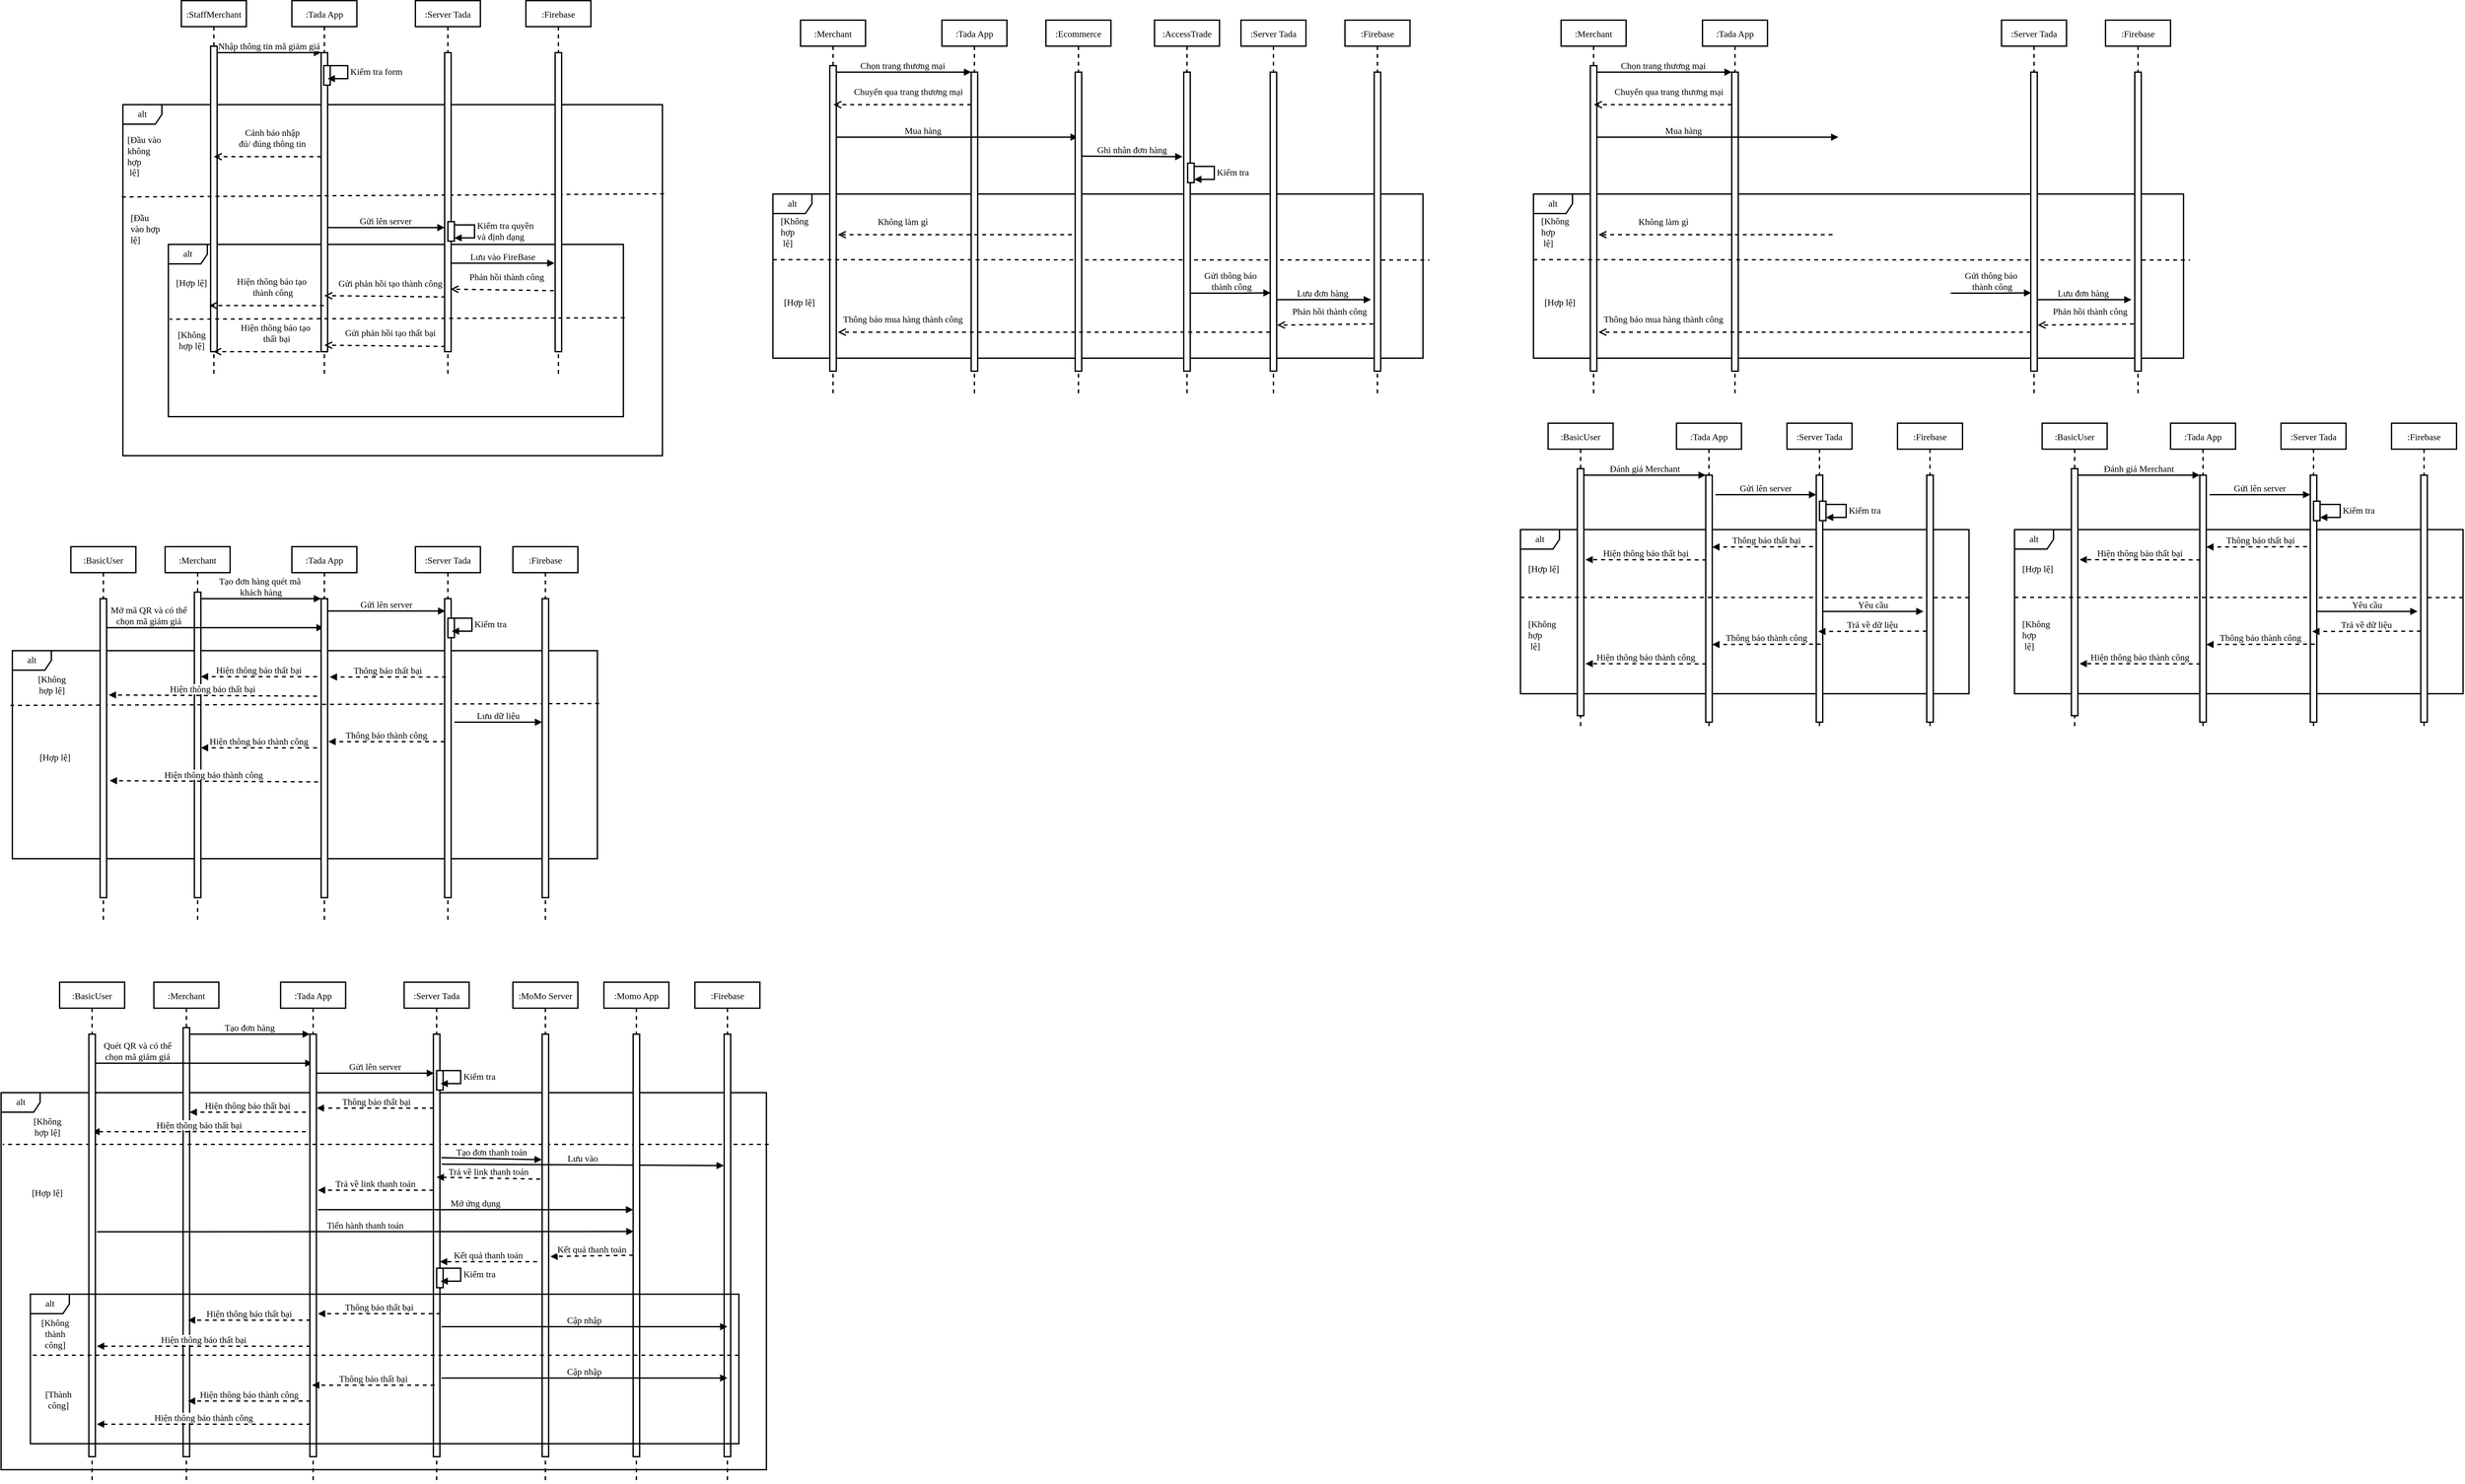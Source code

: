 <mxfile version="15.9.4" type="github">
  <diagram id="kgpKYQtTHZ0yAKxKKP6v" name="Page-1">
    <mxGraphModel dx="2053" dy="1086" grid="1" gridSize="10" guides="1" tooltips="1" connect="1" arrows="1" fold="1" page="1" pageScale="1" pageWidth="850" pageHeight="1100" math="0" shadow="0">
      <root>
        <mxCell id="0" />
        <mxCell id="1" parent="0" />
        <mxCell id="56J8bb4s6W5pYYQ_S6ca-3" value="alt" style="shape=umlFrame;whiteSpace=wrap;html=1;fontSize=14;fontFamily=Times New Roman;strokeWidth=2;" parent="1" vertex="1">
          <mxGeometry x="40" y="240" width="830" height="540" as="geometry" />
        </mxCell>
        <mxCell id="UmGHdTq01QlT3rU67zMb-6" value="alt" style="shape=umlFrame;whiteSpace=wrap;html=1;fontSize=14;fontFamily=Times New Roman;strokeWidth=2;" parent="1" vertex="1">
          <mxGeometry x="110" y="455" width="700" height="265" as="geometry" />
        </mxCell>
        <mxCell id="3nuBFxr9cyL0pnOWT2aG-1" value=":StaffMerchant" style="shape=umlLifeline;perimeter=lifelinePerimeter;container=1;collapsible=0;recursiveResize=0;rounded=0;shadow=0;strokeWidth=2;fontSize=14;fontFamily=Times New Roman;" parent="1" vertex="1">
          <mxGeometry x="130" y="80" width="100" height="580" as="geometry" />
        </mxCell>
        <mxCell id="3nuBFxr9cyL0pnOWT2aG-2" value="" style="points=[];perimeter=orthogonalPerimeter;rounded=0;shadow=0;strokeWidth=2;fontSize=14;fontFamily=Times New Roman;" parent="3nuBFxr9cyL0pnOWT2aG-1" vertex="1">
          <mxGeometry x="45" y="70" width="10" height="470" as="geometry" />
        </mxCell>
        <mxCell id="3nuBFxr9cyL0pnOWT2aG-5" value=":Tada App" style="shape=umlLifeline;perimeter=lifelinePerimeter;container=1;collapsible=0;recursiveResize=0;rounded=0;shadow=0;strokeWidth=2;fontSize=14;fontFamily=Times New Roman;" parent="1" vertex="1">
          <mxGeometry x="300" y="80" width="100" height="580" as="geometry" />
        </mxCell>
        <mxCell id="3nuBFxr9cyL0pnOWT2aG-6" value="" style="points=[];perimeter=orthogonalPerimeter;rounded=0;shadow=0;strokeWidth=2;fontSize=14;fontFamily=Times New Roman;" parent="3nuBFxr9cyL0pnOWT2aG-5" vertex="1">
          <mxGeometry x="45" y="80" width="10" height="460" as="geometry" />
        </mxCell>
        <mxCell id="56J8bb4s6W5pYYQ_S6ca-1" value="" style="html=1;points=[];perimeter=orthogonalPerimeter;fontSize=14;fontFamily=Times New Roman;strokeWidth=2;" parent="3nuBFxr9cyL0pnOWT2aG-5" vertex="1">
          <mxGeometry x="49" y="100" width="10" height="30" as="geometry" />
        </mxCell>
        <mxCell id="56J8bb4s6W5pYYQ_S6ca-2" value="&lt;span style=&quot;text-align: center; font-size: 14px;&quot;&gt;Kiểm tra form&lt;/span&gt;" style="edgeStyle=orthogonalEdgeStyle;html=1;align=left;spacingLeft=2;endArrow=block;rounded=0;entryX=1;entryY=0;fontSize=14;fontFamily=Times New Roman;strokeWidth=2;" parent="3nuBFxr9cyL0pnOWT2aG-5" edge="1">
          <mxGeometry relative="1" as="geometry">
            <mxPoint x="55" y="100" as="sourcePoint" />
            <Array as="points">
              <mxPoint x="86" y="100" />
            </Array>
            <mxPoint x="55" y="120" as="targetPoint" />
          </mxGeometry>
        </mxCell>
        <mxCell id="56J8bb4s6W5pYYQ_S6ca-20" value="Hiện thông báo tạo&#xa; thành công" style="verticalAlign=bottom;endArrow=open;dashed=1;endSize=8;shadow=0;strokeWidth=2;fontSize=14;fontFamily=Times New Roman;exitX=0.1;exitY=0.783;exitDx=0;exitDy=0;exitPerimeter=0;" parent="3nuBFxr9cyL0pnOWT2aG-5" edge="1">
          <mxGeometry x="-0.091" y="-10" relative="1" as="geometry">
            <mxPoint x="-127" y="469" as="targetPoint" />
            <mxPoint x="49" y="469.18" as="sourcePoint" />
            <mxPoint as="offset" />
          </mxGeometry>
        </mxCell>
        <mxCell id="UmGHdTq01QlT3rU67zMb-13" value="Hiện thông báo tạo&#xa; thất bại" style="verticalAlign=bottom;endArrow=open;dashed=1;endSize=8;shadow=0;strokeWidth=2;fontSize=14;fontFamily=Times New Roman;exitX=0.1;exitY=0.783;exitDx=0;exitDy=0;exitPerimeter=0;" parent="3nuBFxr9cyL0pnOWT2aG-5" edge="1">
          <mxGeometry x="-0.091" y="-10" relative="1" as="geometry">
            <mxPoint x="-121" y="540" as="targetPoint" />
            <mxPoint x="55" y="540.18" as="sourcePoint" />
            <mxPoint as="offset" />
          </mxGeometry>
        </mxCell>
        <mxCell id="3nuBFxr9cyL0pnOWT2aG-7" value="" style="verticalAlign=bottom;endArrow=none;dashed=1;endSize=8;exitX=1.003;exitY=0.254;shadow=0;strokeWidth=2;fontSize=14;fontFamily=Times New Roman;exitDx=0;exitDy=0;exitPerimeter=0;entryX=-0.003;entryY=0.263;entryDx=0;entryDy=0;entryPerimeter=0;endFill=0;" parent="1" source="56J8bb4s6W5pYYQ_S6ca-3" target="56J8bb4s6W5pYYQ_S6ca-3" edge="1">
          <mxGeometry relative="1" as="geometry">
            <mxPoint x="275" y="236" as="targetPoint" />
          </mxGeometry>
        </mxCell>
        <mxCell id="3nuBFxr9cyL0pnOWT2aG-8" value="Nhập thông tin mã giảm giá" style="verticalAlign=bottom;endArrow=block;entryX=0;entryY=0;shadow=0;strokeWidth=2;fontSize=14;fontFamily=Times New Roman;" parent="1" source="3nuBFxr9cyL0pnOWT2aG-2" target="3nuBFxr9cyL0pnOWT2aG-6" edge="1">
          <mxGeometry relative="1" as="geometry">
            <mxPoint x="275" y="160" as="sourcePoint" />
          </mxGeometry>
        </mxCell>
        <mxCell id="56J8bb4s6W5pYYQ_S6ca-9" value=":Server Tada" style="shape=umlLifeline;perimeter=lifelinePerimeter;container=1;collapsible=0;recursiveResize=0;rounded=0;shadow=0;strokeWidth=2;fontSize=14;fontFamily=Times New Roman;" parent="1" vertex="1">
          <mxGeometry x="490" y="80" width="100" height="580" as="geometry" />
        </mxCell>
        <mxCell id="56J8bb4s6W5pYYQ_S6ca-10" value="" style="points=[];perimeter=orthogonalPerimeter;rounded=0;shadow=0;strokeWidth=2;fontSize=14;fontFamily=Times New Roman;" parent="56J8bb4s6W5pYYQ_S6ca-9" vertex="1">
          <mxGeometry x="45" y="80" width="10" height="460" as="geometry" />
        </mxCell>
        <mxCell id="UmGHdTq01QlT3rU67zMb-8" value="" style="html=1;points=[];perimeter=orthogonalPerimeter;fontSize=14;fontFamily=Times New Roman;strokeWidth=2;" parent="56J8bb4s6W5pYYQ_S6ca-9" vertex="1">
          <mxGeometry x="50" y="340" width="10" height="30" as="geometry" />
        </mxCell>
        <mxCell id="UmGHdTq01QlT3rU67zMb-9" value="&lt;span style=&quot;text-align: center ; font-size: 14px&quot;&gt;Kiểm tra quyền &lt;br&gt;và định dạng&lt;/span&gt;" style="edgeStyle=orthogonalEdgeStyle;html=1;align=left;spacingLeft=2;endArrow=block;rounded=0;entryX=1;entryY=0;fontSize=14;fontFamily=Times New Roman;strokeWidth=2;" parent="56J8bb4s6W5pYYQ_S6ca-9" edge="1">
          <mxGeometry relative="1" as="geometry">
            <mxPoint x="60" y="345" as="sourcePoint" />
            <Array as="points">
              <mxPoint x="91" y="345" />
            </Array>
            <mxPoint x="60" y="365" as="targetPoint" />
          </mxGeometry>
        </mxCell>
        <mxCell id="56J8bb4s6W5pYYQ_S6ca-13" value="&lt;span style=&quot;color: rgb(0, 0, 0); font-size: 14px; font-style: normal; font-weight: 400; letter-spacing: normal; text-align: center; text-indent: 0px; text-transform: none; word-spacing: 0px; display: inline; float: none; background-color: rgb(255, 255, 255);&quot;&gt;[Đầu vào không hợp&lt;br style=&quot;font-size: 14px;&quot;&gt;&amp;nbsp;lệ]&lt;/span&gt;" style="text;whiteSpace=wrap;html=1;fontSize=14;fontFamily=Times New Roman;strokeWidth=2;" parent="1" vertex="1">
          <mxGeometry x="45" y="280" width="60" height="50" as="geometry" />
        </mxCell>
        <mxCell id="56J8bb4s6W5pYYQ_S6ca-15" value="&lt;span style=&quot;color: rgb(0, 0, 0); font-size: 14px; font-style: normal; font-weight: 400; letter-spacing: normal; text-align: center; text-indent: 0px; text-transform: none; word-spacing: 0px; background-color: rgb(248, 249, 250); display: inline; float: none;&quot;&gt;[Đầu vào hợp lệ]&lt;/span&gt;" style="text;whiteSpace=wrap;html=1;fontSize=14;fontFamily=Times New Roman;strokeWidth=2;" parent="1" vertex="1">
          <mxGeometry x="50" y="400" width="50" height="50" as="geometry" />
        </mxCell>
        <mxCell id="56J8bb4s6W5pYYQ_S6ca-16" value="Cảnh báo nhập &#xa;đủ/ đúng thông tin" style="verticalAlign=bottom;endArrow=open;dashed=1;endSize=8;shadow=0;strokeWidth=2;fontSize=14;fontFamily=Times New Roman;" parent="1" source="3nuBFxr9cyL0pnOWT2aG-6" edge="1">
          <mxGeometry x="-0.091" y="-10" relative="1" as="geometry">
            <mxPoint x="180" y="320" as="targetPoint" />
            <mxPoint x="180" y="320.0" as="sourcePoint" />
            <mxPoint as="offset" />
          </mxGeometry>
        </mxCell>
        <mxCell id="56J8bb4s6W5pYYQ_S6ca-19" value="Phản hồi thành công" style="verticalAlign=bottom;endArrow=open;dashed=1;endSize=8;shadow=0;strokeWidth=2;fontSize=14;fontFamily=Times New Roman;exitX=-0.2;exitY=0.796;exitDx=0;exitDy=0;exitPerimeter=0;entryX=0.9;entryY=0.791;entryDx=0;entryDy=0;entryPerimeter=0;" parent="1" source="UmGHdTq01QlT3rU67zMb-2" target="56J8bb4s6W5pYYQ_S6ca-10" edge="1">
          <mxGeometry x="-0.091" y="-10" relative="1" as="geometry">
            <mxPoint x="550" y="520" as="targetPoint" />
            <mxPoint x="525" y="520" as="sourcePoint" />
            <mxPoint as="offset" />
          </mxGeometry>
        </mxCell>
        <mxCell id="UmGHdTq01QlT3rU67zMb-1" value=":Firebase" style="shape=umlLifeline;perimeter=lifelinePerimeter;container=1;collapsible=0;recursiveResize=0;rounded=0;shadow=0;strokeWidth=2;fontSize=14;fontFamily=Times New Roman;" parent="1" vertex="1">
          <mxGeometry x="660" y="80" width="100" height="580" as="geometry" />
        </mxCell>
        <mxCell id="UmGHdTq01QlT3rU67zMb-2" value="" style="points=[];perimeter=orthogonalPerimeter;rounded=0;shadow=0;strokeWidth=2;fontSize=14;fontFamily=Times New Roman;" parent="UmGHdTq01QlT3rU67zMb-1" vertex="1">
          <mxGeometry x="45" y="80" width="10" height="460" as="geometry" />
        </mxCell>
        <mxCell id="UmGHdTq01QlT3rU67zMb-3" value="Lưu vào FireBase" style="verticalAlign=bottom;endArrow=block;entryX=-0.1;entryY=0.704;shadow=0;strokeWidth=2;fontSize=14;fontFamily=Times New Roman;entryDx=0;entryDy=0;entryPerimeter=0;" parent="1" source="56J8bb4s6W5pYYQ_S6ca-10" target="UmGHdTq01QlT3rU67zMb-2" edge="1">
          <mxGeometry relative="1" as="geometry">
            <mxPoint x="570" y="450" as="sourcePoint" />
            <mxPoint x="695" y="450.0" as="targetPoint" />
          </mxGeometry>
        </mxCell>
        <mxCell id="56J8bb4s6W5pYYQ_S6ca-18" value="Gửi lên server" style="verticalAlign=bottom;endArrow=block;shadow=0;strokeWidth=2;fontSize=14;fontFamily=Times New Roman;exitX=0.9;exitY=0.585;exitDx=0;exitDy=0;exitPerimeter=0;" parent="1" source="3nuBFxr9cyL0pnOWT2aG-6" target="56J8bb4s6W5pYYQ_S6ca-10" edge="1">
          <mxGeometry relative="1" as="geometry">
            <mxPoint x="355" y="450.0" as="sourcePoint" />
            <mxPoint x="525" y="450.0" as="targetPoint" />
          </mxGeometry>
        </mxCell>
        <mxCell id="UmGHdTq01QlT3rU67zMb-7" value="Gửi phản hồi tạo thành công" style="verticalAlign=bottom;endArrow=open;dashed=1;endSize=8;shadow=0;strokeWidth=2;fontSize=14;fontFamily=Times New Roman;exitX=0.1;exitY=0.817;exitDx=0;exitDy=0;exitPerimeter=0;entryX=0.9;entryY=0.791;entryDx=0;entryDy=0;entryPerimeter=0;" parent="1" source="56J8bb4s6W5pYYQ_S6ca-10" edge="1">
          <mxGeometry x="-0.091" y="-10" relative="1" as="geometry">
            <mxPoint x="350" y="533.86" as="targetPoint" />
            <mxPoint x="509" y="536.16" as="sourcePoint" />
            <mxPoint as="offset" />
          </mxGeometry>
        </mxCell>
        <mxCell id="UmGHdTq01QlT3rU67zMb-12" value="Gửi phản hồi tạo thất bại" style="verticalAlign=bottom;endArrow=open;dashed=1;endSize=8;shadow=0;strokeWidth=2;fontSize=14;fontFamily=Times New Roman;exitX=0.1;exitY=0.817;exitDx=0;exitDy=0;exitPerimeter=0;entryX=0.9;entryY=0.791;entryDx=0;entryDy=0;entryPerimeter=0;" parent="1" edge="1">
          <mxGeometry x="-0.091" y="-10" relative="1" as="geometry">
            <mxPoint x="350" y="610" as="targetPoint" />
            <mxPoint x="536" y="611.96" as="sourcePoint" />
            <mxPoint as="offset" />
          </mxGeometry>
        </mxCell>
        <mxCell id="UmGHdTq01QlT3rU67zMb-10" value="" style="verticalAlign=bottom;endArrow=none;dashed=1;endSize=8;shadow=0;strokeWidth=2;fontSize=14;fontFamily=Times New Roman;endFill=0;exitX=1.003;exitY=0.426;exitDx=0;exitDy=0;exitPerimeter=0;entryX=0.003;entryY=0.434;entryDx=0;entryDy=0;entryPerimeter=0;" parent="1" source="UmGHdTq01QlT3rU67zMb-6" target="UmGHdTq01QlT3rU67zMb-6" edge="1">
          <mxGeometry relative="1" as="geometry">
            <mxPoint x="110" y="590" as="targetPoint" />
            <mxPoint x="810" y="590" as="sourcePoint" />
          </mxGeometry>
        </mxCell>
        <mxCell id="UmGHdTq01QlT3rU67zMb-14" value="&lt;div style=&quot;text-align: center&quot;&gt;&lt;span&gt;[Hợp lệ]&lt;/span&gt;&lt;/div&gt;" style="text;whiteSpace=wrap;html=1;fontSize=14;fontFamily=Times New Roman;strokeWidth=2;" parent="1" vertex="1">
          <mxGeometry x="120" y="500" width="50" height="50" as="geometry" />
        </mxCell>
        <mxCell id="UmGHdTq01QlT3rU67zMb-15" value="&lt;div style=&quot;text-align: center&quot;&gt;[Không hợp lệ]&lt;/div&gt;" style="text;whiteSpace=wrap;html=1;fontSize=14;fontFamily=Times New Roman;strokeWidth=2;" parent="1" vertex="1">
          <mxGeometry x="120" y="580" width="50" height="50" as="geometry" />
        </mxCell>
        <mxCell id="3WbBXnuB34VJR-gaeWX0-1" value="alt" style="shape=umlFrame;whiteSpace=wrap;html=1;fontSize=14;fontFamily=Times New Roman;strokeWidth=2;" parent="1" vertex="1">
          <mxGeometry x="1040" y="377.5" width="1000" height="252.5" as="geometry" />
        </mxCell>
        <mxCell id="3WbBXnuB34VJR-gaeWX0-3" value=":Merchant" style="shape=umlLifeline;perimeter=lifelinePerimeter;container=1;collapsible=0;recursiveResize=0;rounded=0;shadow=0;strokeWidth=2;fontSize=14;fontFamily=Times New Roman;" parent="1" vertex="1">
          <mxGeometry x="1082.49" y="110" width="100" height="580" as="geometry" />
        </mxCell>
        <mxCell id="3WbBXnuB34VJR-gaeWX0-4" value="" style="points=[];perimeter=orthogonalPerimeter;rounded=0;shadow=0;strokeWidth=2;fontSize=14;fontFamily=Times New Roman;" parent="3WbBXnuB34VJR-gaeWX0-3" vertex="1">
          <mxGeometry x="45" y="70" width="10" height="470" as="geometry" />
        </mxCell>
        <mxCell id="3WbBXnuB34VJR-gaeWX0-5" value=":Tada App" style="shape=umlLifeline;perimeter=lifelinePerimeter;container=1;collapsible=0;recursiveResize=0;rounded=0;shadow=0;strokeWidth=2;fontSize=14;fontFamily=Times New Roman;" parent="1" vertex="1">
          <mxGeometry x="1300" y="110" width="100" height="580" as="geometry" />
        </mxCell>
        <mxCell id="3WbBXnuB34VJR-gaeWX0-6" value="" style="points=[];perimeter=orthogonalPerimeter;rounded=0;shadow=0;strokeWidth=2;fontSize=14;fontFamily=Times New Roman;" parent="3WbBXnuB34VJR-gaeWX0-5" vertex="1">
          <mxGeometry x="45" y="80" width="10" height="460" as="geometry" />
        </mxCell>
        <mxCell id="3WbBXnuB34VJR-gaeWX0-34" value="Mua hàng" style="verticalAlign=bottom;endArrow=block;shadow=0;strokeWidth=2;fontSize=14;fontFamily=Times New Roman;" parent="3WbBXnuB34VJR-gaeWX0-5" target="3WbBXnuB34VJR-gaeWX0-32" edge="1">
          <mxGeometry x="-0.287" relative="1" as="geometry">
            <mxPoint x="-162.51" y="180.0" as="sourcePoint" />
            <mxPoint x="45" y="180.0" as="targetPoint" />
            <mxPoint x="1" as="offset" />
          </mxGeometry>
        </mxCell>
        <mxCell id="3WbBXnuB34VJR-gaeWX0-11" value="" style="verticalAlign=bottom;endArrow=none;dashed=1;endSize=8;exitX=0;exitY=0.4;shadow=0;strokeWidth=2;fontSize=14;fontFamily=Times New Roman;exitDx=0;exitDy=0;exitPerimeter=0;endFill=0;" parent="1" source="3WbBXnuB34VJR-gaeWX0-1" edge="1">
          <mxGeometry relative="1" as="geometry">
            <mxPoint x="2050" y="479" as="targetPoint" />
            <Array as="points" />
          </mxGeometry>
        </mxCell>
        <mxCell id="3WbBXnuB34VJR-gaeWX0-12" value="Chọn trang thương mại " style="verticalAlign=bottom;endArrow=block;entryX=0;entryY=0;shadow=0;strokeWidth=2;fontSize=14;fontFamily=Times New Roman;" parent="1" source="3WbBXnuB34VJR-gaeWX0-4" target="3WbBXnuB34VJR-gaeWX0-6" edge="1">
          <mxGeometry relative="1" as="geometry">
            <mxPoint x="1227.49" y="190" as="sourcePoint" />
          </mxGeometry>
        </mxCell>
        <mxCell id="3WbBXnuB34VJR-gaeWX0-13" value=":Server Tada" style="shape=umlLifeline;perimeter=lifelinePerimeter;container=1;collapsible=0;recursiveResize=0;rounded=0;shadow=0;strokeWidth=2;fontSize=14;fontFamily=Times New Roman;" parent="1" vertex="1">
          <mxGeometry x="1760" y="110" width="100" height="580" as="geometry" />
        </mxCell>
        <mxCell id="3WbBXnuB34VJR-gaeWX0-14" value="" style="points=[];perimeter=orthogonalPerimeter;rounded=0;shadow=0;strokeWidth=2;fontSize=14;fontFamily=Times New Roman;" parent="3WbBXnuB34VJR-gaeWX0-13" vertex="1">
          <mxGeometry x="45" y="80" width="10" height="460" as="geometry" />
        </mxCell>
        <mxCell id="3WbBXnuB34VJR-gaeWX0-19" value="Chuyển qua trang thương mại" style="verticalAlign=bottom;endArrow=open;dashed=1;endSize=8;shadow=0;strokeWidth=2;fontSize=14;fontFamily=Times New Roman;" parent="1" source="3WbBXnuB34VJR-gaeWX0-6" target="3WbBXnuB34VJR-gaeWX0-3" edge="1">
          <mxGeometry x="-0.091" y="-10" relative="1" as="geometry">
            <mxPoint x="1132.49" y="350" as="targetPoint" />
            <mxPoint x="1132.49" y="350.0" as="sourcePoint" />
            <mxPoint as="offset" />
            <Array as="points">
              <mxPoint x="1230" y="240" />
            </Array>
          </mxGeometry>
        </mxCell>
        <mxCell id="3WbBXnuB34VJR-gaeWX0-20" value="Phản hồi thành công" style="verticalAlign=bottom;endArrow=open;dashed=1;endSize=8;shadow=0;strokeWidth=2;fontSize=14;fontFamily=Times New Roman;exitX=-0.142;exitY=0.842;exitDx=0;exitDy=0;exitPerimeter=0;entryX=1.067;entryY=0.846;entryDx=0;entryDy=0;entryPerimeter=0;" parent="1" source="3WbBXnuB34VJR-gaeWX0-22" target="3WbBXnuB34VJR-gaeWX0-14" edge="1">
          <mxGeometry x="-0.091" y="-10" relative="1" as="geometry">
            <mxPoint x="1710" y="550" as="targetPoint" />
            <mxPoint x="1685" y="550" as="sourcePoint" />
            <mxPoint as="offset" />
          </mxGeometry>
        </mxCell>
        <mxCell id="3WbBXnuB34VJR-gaeWX0-21" value=":Firebase" style="shape=umlLifeline;perimeter=lifelinePerimeter;container=1;collapsible=0;recursiveResize=0;rounded=0;shadow=0;strokeWidth=2;fontSize=14;fontFamily=Times New Roman;" parent="1" vertex="1">
          <mxGeometry x="1920" y="110" width="100" height="580" as="geometry" />
        </mxCell>
        <mxCell id="3WbBXnuB34VJR-gaeWX0-22" value="" style="points=[];perimeter=orthogonalPerimeter;rounded=0;shadow=0;strokeWidth=2;fontSize=14;fontFamily=Times New Roman;" parent="3WbBXnuB34VJR-gaeWX0-21" vertex="1">
          <mxGeometry x="45" y="80" width="10" height="460" as="geometry" />
        </mxCell>
        <mxCell id="3WbBXnuB34VJR-gaeWX0-45" value="Lưu đơn hàng " style="verticalAlign=bottom;endArrow=block;shadow=0;strokeWidth=2;fontSize=14;fontFamily=Times New Roman;" parent="3WbBXnuB34VJR-gaeWX0-21" edge="1">
          <mxGeometry relative="1" as="geometry">
            <mxPoint x="-105" y="430.0" as="sourcePoint" />
            <mxPoint x="40" y="430" as="targetPoint" />
            <mxPoint as="offset" />
          </mxGeometry>
        </mxCell>
        <mxCell id="3WbBXnuB34VJR-gaeWX0-30" value=":AccessTrade" style="shape=umlLifeline;perimeter=lifelinePerimeter;container=1;collapsible=0;recursiveResize=0;rounded=0;shadow=0;strokeWidth=2;fontSize=14;fontFamily=Times New Roman;" parent="1" vertex="1">
          <mxGeometry x="1627" y="110" width="100" height="580" as="geometry" />
        </mxCell>
        <mxCell id="3WbBXnuB34VJR-gaeWX0-31" value="" style="points=[];perimeter=orthogonalPerimeter;rounded=0;shadow=0;strokeWidth=2;fontSize=14;fontFamily=Times New Roman;" parent="3WbBXnuB34VJR-gaeWX0-30" vertex="1">
          <mxGeometry x="45" y="80" width="10" height="460" as="geometry" />
        </mxCell>
        <mxCell id="3WbBXnuB34VJR-gaeWX0-39" value="" style="html=1;points=[];perimeter=orthogonalPerimeter;fontSize=14;fontFamily=Times New Roman;strokeWidth=2;" parent="3WbBXnuB34VJR-gaeWX0-30" vertex="1">
          <mxGeometry x="51" y="220" width="10" height="30" as="geometry" />
        </mxCell>
        <mxCell id="3WbBXnuB34VJR-gaeWX0-40" value="&lt;span style=&quot;text-align: center ; font-size: 14px&quot;&gt;Kiểm tra&amp;nbsp;&lt;/span&gt;" style="edgeStyle=orthogonalEdgeStyle;html=1;align=left;spacingLeft=2;endArrow=block;rounded=0;entryX=1;entryY=0;fontSize=14;fontFamily=Times New Roman;strokeWidth=2;" parent="3WbBXnuB34VJR-gaeWX0-30" edge="1">
          <mxGeometry relative="1" as="geometry">
            <mxPoint x="61" y="225" as="sourcePoint" />
            <Array as="points">
              <mxPoint x="92" y="225" />
            </Array>
            <mxPoint x="61" y="245" as="targetPoint" />
          </mxGeometry>
        </mxCell>
        <mxCell id="3WbBXnuB34VJR-gaeWX0-32" value=":Ecommerce" style="shape=umlLifeline;perimeter=lifelinePerimeter;container=1;collapsible=0;recursiveResize=0;rounded=0;shadow=0;strokeWidth=2;fontSize=14;fontFamily=Times New Roman;" parent="1" vertex="1">
          <mxGeometry x="1460" y="110" width="100" height="580" as="geometry" />
        </mxCell>
        <mxCell id="3WbBXnuB34VJR-gaeWX0-33" value="" style="points=[];perimeter=orthogonalPerimeter;rounded=0;shadow=0;strokeWidth=2;fontSize=14;fontFamily=Times New Roman;" parent="3WbBXnuB34VJR-gaeWX0-32" vertex="1">
          <mxGeometry x="45" y="80" width="10" height="460" as="geometry" />
        </mxCell>
        <mxCell id="3WbBXnuB34VJR-gaeWX0-35" value="Ghi nhân đơn hàng" style="verticalAlign=bottom;endArrow=block;shadow=0;strokeWidth=2;fontSize=14;fontFamily=Times New Roman;exitX=1.012;exitY=0.281;exitDx=0;exitDy=0;exitPerimeter=0;" parent="1" source="3WbBXnuB34VJR-gaeWX0-33" edge="1">
          <mxGeometry relative="1" as="geometry">
            <mxPoint x="1520" y="320" as="sourcePoint" />
            <mxPoint x="1670" y="320" as="targetPoint" />
            <mxPoint as="offset" />
          </mxGeometry>
        </mxCell>
        <mxCell id="3WbBXnuB34VJR-gaeWX0-41" value="&lt;span style=&quot;color: rgb(0 , 0 , 0) ; font-size: 14px ; font-style: normal ; font-weight: 400 ; letter-spacing: normal ; text-align: center ; text-indent: 0px ; text-transform: none ; word-spacing: 0px ; display: inline ; float: none ; background-color: rgb(255 , 255 , 255)&quot;&gt;[Không hợp&lt;br style=&quot;font-size: 14px&quot;&gt;&amp;nbsp;lệ]&lt;/span&gt;" style="text;whiteSpace=wrap;html=1;fontSize=14;fontFamily=Times New Roman;strokeWidth=2;" parent="1" vertex="1">
          <mxGeometry x="1050" y="405" width="60" height="50" as="geometry" />
        </mxCell>
        <mxCell id="3WbBXnuB34VJR-gaeWX0-42" value="&lt;span style=&quot;color: rgb(0 , 0 , 0) ; font-size: 14px ; font-style: normal ; font-weight: 400 ; letter-spacing: normal ; text-align: center ; text-indent: 0px ; text-transform: none ; word-spacing: 0px ; background-color: rgb(248 , 249 , 250) ; display: inline ; float: none&quot;&gt;[Hợp lệ]&lt;/span&gt;" style="text;whiteSpace=wrap;html=1;fontSize=14;fontFamily=Times New Roman;strokeWidth=2;" parent="1" vertex="1">
          <mxGeometry x="1055" y="530" width="50" height="50" as="geometry" />
        </mxCell>
        <mxCell id="3WbBXnuB34VJR-gaeWX0-43" value="Gửi thông báo&#xa; thành công" style="verticalAlign=bottom;endArrow=block;shadow=0;strokeWidth=2;fontSize=14;fontFamily=Times New Roman;entryX=0.075;entryY=0.738;entryDx=0;entryDy=0;entryPerimeter=0;" parent="1" source="3WbBXnuB34VJR-gaeWX0-31" target="3WbBXnuB34VJR-gaeWX0-14" edge="1">
          <mxGeometry relative="1" as="geometry">
            <mxPoint x="1645" y="510.0" as="sourcePoint" />
            <mxPoint x="1805" y="510.0" as="targetPoint" />
            <mxPoint as="offset" />
            <Array as="points">
              <mxPoint x="1760" y="530" />
            </Array>
          </mxGeometry>
        </mxCell>
        <mxCell id="3WbBXnuB34VJR-gaeWX0-9" value="Thông báo mua hàng thành công" style="verticalAlign=bottom;endArrow=open;dashed=1;endSize=8;shadow=0;strokeWidth=2;fontSize=14;fontFamily=Times New Roman;" parent="1" source="3WbBXnuB34VJR-gaeWX0-14" edge="1">
          <mxGeometry x="0.699" y="-10" relative="1" as="geometry">
            <mxPoint x="1140" y="590" as="targetPoint" />
            <mxPoint x="1316" y="590.18" as="sourcePoint" />
            <mxPoint as="offset" />
          </mxGeometry>
        </mxCell>
        <mxCell id="3WbBXnuB34VJR-gaeWX0-46" value="Không làm gì" style="verticalAlign=bottom;endArrow=open;dashed=1;endSize=8;shadow=0;strokeWidth=2;fontSize=14;fontFamily=Times New Roman;" parent="1" edge="1">
          <mxGeometry x="0.444" y="-10" relative="1" as="geometry">
            <mxPoint x="1140" y="440" as="targetPoint" />
            <mxPoint x="1500" y="440" as="sourcePoint" />
            <mxPoint as="offset" />
          </mxGeometry>
        </mxCell>
        <mxCell id="3WbBXnuB34VJR-gaeWX0-47" value="alt" style="shape=umlFrame;whiteSpace=wrap;html=1;fontSize=14;fontFamily=Times New Roman;strokeWidth=2;" parent="1" vertex="1">
          <mxGeometry x="2210" y="377.5" width="1000" height="252.5" as="geometry" />
        </mxCell>
        <mxCell id="3WbBXnuB34VJR-gaeWX0-48" value=":Merchant" style="shape=umlLifeline;perimeter=lifelinePerimeter;container=1;collapsible=0;recursiveResize=0;rounded=0;shadow=0;strokeWidth=2;fontSize=14;fontFamily=Times New Roman;" parent="1" vertex="1">
          <mxGeometry x="2252.49" y="110" width="100" height="580" as="geometry" />
        </mxCell>
        <mxCell id="3WbBXnuB34VJR-gaeWX0-49" value="" style="points=[];perimeter=orthogonalPerimeter;rounded=0;shadow=0;strokeWidth=2;fontSize=14;fontFamily=Times New Roman;" parent="3WbBXnuB34VJR-gaeWX0-48" vertex="1">
          <mxGeometry x="45" y="70" width="10" height="470" as="geometry" />
        </mxCell>
        <mxCell id="3WbBXnuB34VJR-gaeWX0-50" value=":Tada App" style="shape=umlLifeline;perimeter=lifelinePerimeter;container=1;collapsible=0;recursiveResize=0;rounded=0;shadow=0;strokeWidth=2;fontSize=14;fontFamily=Times New Roman;" parent="1" vertex="1">
          <mxGeometry x="2470" y="110" width="100" height="580" as="geometry" />
        </mxCell>
        <mxCell id="3WbBXnuB34VJR-gaeWX0-51" value="" style="points=[];perimeter=orthogonalPerimeter;rounded=0;shadow=0;strokeWidth=2;fontSize=14;fontFamily=Times New Roman;" parent="3WbBXnuB34VJR-gaeWX0-50" vertex="1">
          <mxGeometry x="45" y="80" width="10" height="460" as="geometry" />
        </mxCell>
        <mxCell id="3WbBXnuB34VJR-gaeWX0-52" value="Mua hàng" style="verticalAlign=bottom;endArrow=block;shadow=0;strokeWidth=2;fontSize=14;fontFamily=Times New Roman;" parent="3WbBXnuB34VJR-gaeWX0-50" edge="1">
          <mxGeometry x="-0.287" relative="1" as="geometry">
            <mxPoint x="-162.51" y="180.0" as="sourcePoint" />
            <mxPoint x="209" y="180.0" as="targetPoint" />
            <mxPoint x="1" as="offset" />
          </mxGeometry>
        </mxCell>
        <mxCell id="3WbBXnuB34VJR-gaeWX0-53" value="" style="verticalAlign=bottom;endArrow=none;dashed=1;endSize=8;exitX=0;exitY=0.4;shadow=0;strokeWidth=2;fontSize=14;fontFamily=Times New Roman;exitDx=0;exitDy=0;exitPerimeter=0;endFill=0;" parent="1" source="3WbBXnuB34VJR-gaeWX0-47" edge="1">
          <mxGeometry relative="1" as="geometry">
            <mxPoint x="3220" y="479" as="targetPoint" />
            <Array as="points" />
          </mxGeometry>
        </mxCell>
        <mxCell id="3WbBXnuB34VJR-gaeWX0-54" value="Chọn trang thương mại " style="verticalAlign=bottom;endArrow=block;entryX=0;entryY=0;shadow=0;strokeWidth=2;fontSize=14;fontFamily=Times New Roman;" parent="1" source="3WbBXnuB34VJR-gaeWX0-49" target="3WbBXnuB34VJR-gaeWX0-51" edge="1">
          <mxGeometry relative="1" as="geometry">
            <mxPoint x="2397.49" y="190" as="sourcePoint" />
          </mxGeometry>
        </mxCell>
        <mxCell id="3WbBXnuB34VJR-gaeWX0-55" value=":Server Tada" style="shape=umlLifeline;perimeter=lifelinePerimeter;container=1;collapsible=0;recursiveResize=0;rounded=0;shadow=0;strokeWidth=2;fontSize=14;fontFamily=Times New Roman;" parent="1" vertex="1">
          <mxGeometry x="2930" y="110" width="100" height="580" as="geometry" />
        </mxCell>
        <mxCell id="3WbBXnuB34VJR-gaeWX0-56" value="" style="points=[];perimeter=orthogonalPerimeter;rounded=0;shadow=0;strokeWidth=2;fontSize=14;fontFamily=Times New Roman;" parent="3WbBXnuB34VJR-gaeWX0-55" vertex="1">
          <mxGeometry x="45" y="80" width="10" height="460" as="geometry" />
        </mxCell>
        <mxCell id="3WbBXnuB34VJR-gaeWX0-57" value="Chuyển qua trang thương mại" style="verticalAlign=bottom;endArrow=open;dashed=1;endSize=8;shadow=0;strokeWidth=2;fontSize=14;fontFamily=Times New Roman;" parent="1" source="3WbBXnuB34VJR-gaeWX0-51" target="3WbBXnuB34VJR-gaeWX0-48" edge="1">
          <mxGeometry x="-0.091" y="-10" relative="1" as="geometry">
            <mxPoint x="2302.49" y="350" as="targetPoint" />
            <mxPoint x="2302.49" y="350.0" as="sourcePoint" />
            <mxPoint as="offset" />
            <Array as="points">
              <mxPoint x="2400" y="240" />
            </Array>
          </mxGeometry>
        </mxCell>
        <mxCell id="3WbBXnuB34VJR-gaeWX0-58" value="Phản hồi thành công" style="verticalAlign=bottom;endArrow=open;dashed=1;endSize=8;shadow=0;strokeWidth=2;fontSize=14;fontFamily=Times New Roman;exitX=-0.142;exitY=0.842;exitDx=0;exitDy=0;exitPerimeter=0;entryX=1.067;entryY=0.846;entryDx=0;entryDy=0;entryPerimeter=0;" parent="1" source="3WbBXnuB34VJR-gaeWX0-60" target="3WbBXnuB34VJR-gaeWX0-56" edge="1">
          <mxGeometry x="-0.091" y="-10" relative="1" as="geometry">
            <mxPoint x="2880" y="550" as="targetPoint" />
            <mxPoint x="2855" y="550" as="sourcePoint" />
            <mxPoint as="offset" />
          </mxGeometry>
        </mxCell>
        <mxCell id="3WbBXnuB34VJR-gaeWX0-59" value=":Firebase" style="shape=umlLifeline;perimeter=lifelinePerimeter;container=1;collapsible=0;recursiveResize=0;rounded=0;shadow=0;strokeWidth=2;fontSize=14;fontFamily=Times New Roman;" parent="1" vertex="1">
          <mxGeometry x="3090" y="110" width="100" height="580" as="geometry" />
        </mxCell>
        <mxCell id="3WbBXnuB34VJR-gaeWX0-60" value="" style="points=[];perimeter=orthogonalPerimeter;rounded=0;shadow=0;strokeWidth=2;fontSize=14;fontFamily=Times New Roman;" parent="3WbBXnuB34VJR-gaeWX0-59" vertex="1">
          <mxGeometry x="45" y="80" width="10" height="460" as="geometry" />
        </mxCell>
        <mxCell id="3WbBXnuB34VJR-gaeWX0-61" value="Lưu đơn hàng " style="verticalAlign=bottom;endArrow=block;shadow=0;strokeWidth=2;fontSize=14;fontFamily=Times New Roman;" parent="3WbBXnuB34VJR-gaeWX0-59" edge="1">
          <mxGeometry relative="1" as="geometry">
            <mxPoint x="-105" y="430.0" as="sourcePoint" />
            <mxPoint x="40" y="430" as="targetPoint" />
            <mxPoint as="offset" />
          </mxGeometry>
        </mxCell>
        <mxCell id="3WbBXnuB34VJR-gaeWX0-69" value="&lt;span style=&quot;color: rgb(0 , 0 , 0) ; font-size: 14px ; font-style: normal ; font-weight: 400 ; letter-spacing: normal ; text-align: center ; text-indent: 0px ; text-transform: none ; word-spacing: 0px ; display: inline ; float: none ; background-color: rgb(255 , 255 , 255)&quot;&gt;[Không hợp&lt;br style=&quot;font-size: 14px&quot;&gt;&amp;nbsp;lệ]&lt;/span&gt;" style="text;whiteSpace=wrap;html=1;fontSize=14;fontFamily=Times New Roman;strokeWidth=2;" parent="1" vertex="1">
          <mxGeometry x="2220" y="405" width="60" height="50" as="geometry" />
        </mxCell>
        <mxCell id="3WbBXnuB34VJR-gaeWX0-70" value="&lt;span style=&quot;color: rgb(0 , 0 , 0) ; font-size: 14px ; font-style: normal ; font-weight: 400 ; letter-spacing: normal ; text-align: center ; text-indent: 0px ; text-transform: none ; word-spacing: 0px ; background-color: rgb(248 , 249 , 250) ; display: inline ; float: none&quot;&gt;[Hợp lệ]&lt;/span&gt;" style="text;whiteSpace=wrap;html=1;fontSize=14;fontFamily=Times New Roman;strokeWidth=2;" parent="1" vertex="1">
          <mxGeometry x="2225" y="530" width="50" height="50" as="geometry" />
        </mxCell>
        <mxCell id="3WbBXnuB34VJR-gaeWX0-71" value="Gửi thông báo&#xa; thành công" style="verticalAlign=bottom;endArrow=block;shadow=0;strokeWidth=2;fontSize=14;fontFamily=Times New Roman;entryX=0.075;entryY=0.738;entryDx=0;entryDy=0;entryPerimeter=0;" parent="1" target="3WbBXnuB34VJR-gaeWX0-56" edge="1">
          <mxGeometry relative="1" as="geometry">
            <mxPoint x="2852" y="530" as="sourcePoint" />
            <mxPoint x="2975" y="510.0" as="targetPoint" />
            <mxPoint as="offset" />
            <Array as="points">
              <mxPoint x="2930" y="530" />
            </Array>
          </mxGeometry>
        </mxCell>
        <mxCell id="3WbBXnuB34VJR-gaeWX0-72" value="Thông báo mua hàng thành công" style="verticalAlign=bottom;endArrow=open;dashed=1;endSize=8;shadow=0;strokeWidth=2;fontSize=14;fontFamily=Times New Roman;" parent="1" source="3WbBXnuB34VJR-gaeWX0-56" edge="1">
          <mxGeometry x="0.699" y="-10" relative="1" as="geometry">
            <mxPoint x="2310.0" y="590" as="targetPoint" />
            <mxPoint x="2486" y="590.18" as="sourcePoint" />
            <mxPoint as="offset" />
          </mxGeometry>
        </mxCell>
        <mxCell id="3WbBXnuB34VJR-gaeWX0-73" value="Không làm gì" style="verticalAlign=bottom;endArrow=open;dashed=1;endSize=8;shadow=0;strokeWidth=2;fontSize=14;fontFamily=Times New Roman;" parent="1" edge="1">
          <mxGeometry x="0.444" y="-10" relative="1" as="geometry">
            <mxPoint x="2310.0" y="440" as="targetPoint" />
            <mxPoint x="2670" y="440" as="sourcePoint" />
            <mxPoint as="offset" />
          </mxGeometry>
        </mxCell>
        <mxCell id="3WbBXnuB34VJR-gaeWX0-74" value="alt" style="shape=umlFrame;whiteSpace=wrap;html=1;fontSize=14;fontFamily=Times New Roman;strokeWidth=2;" parent="1" vertex="1">
          <mxGeometry x="-130" y="1080" width="900" height="320" as="geometry" />
        </mxCell>
        <mxCell id="3WbBXnuB34VJR-gaeWX0-76" value=":Merchant" style="shape=umlLifeline;perimeter=lifelinePerimeter;container=1;collapsible=0;recursiveResize=0;rounded=0;shadow=0;strokeWidth=2;fontSize=14;fontFamily=Times New Roman;" parent="1" vertex="1">
          <mxGeometry x="105" y="920" width="100" height="580" as="geometry" />
        </mxCell>
        <mxCell id="3WbBXnuB34VJR-gaeWX0-77" value="" style="points=[];perimeter=orthogonalPerimeter;rounded=0;shadow=0;strokeWidth=2;fontSize=14;fontFamily=Times New Roman;" parent="3WbBXnuB34VJR-gaeWX0-76" vertex="1">
          <mxGeometry x="45" y="70" width="10" height="470" as="geometry" />
        </mxCell>
        <mxCell id="8q56gmHQgoS0oKWcNs2H-6" value="Mở mã QR và có thể &#xa;chọn mã giảm giá" style="verticalAlign=bottom;endArrow=block;shadow=0;strokeWidth=2;fontSize=14;fontFamily=Times New Roman;" edge="1" parent="3WbBXnuB34VJR-gaeWX0-76" target="3WbBXnuB34VJR-gaeWX0-78">
          <mxGeometry x="-0.611" relative="1" as="geometry">
            <mxPoint x="-90" y="124.57" as="sourcePoint" />
            <mxPoint x="95.0" y="124.57" as="targetPoint" />
            <mxPoint as="offset" />
          </mxGeometry>
        </mxCell>
        <mxCell id="3WbBXnuB34VJR-gaeWX0-78" value=":Tada App" style="shape=umlLifeline;perimeter=lifelinePerimeter;container=1;collapsible=0;recursiveResize=0;rounded=0;shadow=0;strokeWidth=2;fontSize=14;fontFamily=Times New Roman;" parent="1" vertex="1">
          <mxGeometry x="300" y="920" width="100" height="580" as="geometry" />
        </mxCell>
        <mxCell id="3WbBXnuB34VJR-gaeWX0-79" value="" style="points=[];perimeter=orthogonalPerimeter;rounded=0;shadow=0;strokeWidth=2;fontSize=14;fontFamily=Times New Roman;" parent="3WbBXnuB34VJR-gaeWX0-78" vertex="1">
          <mxGeometry x="45" y="80" width="10" height="460" as="geometry" />
        </mxCell>
        <mxCell id="8q56gmHQgoS0oKWcNs2H-8" value="Hiện thông báo thất bại" style="verticalAlign=bottom;endArrow=block;shadow=0;strokeWidth=2;fontSize=14;fontFamily=Times New Roman;exitX=0.2;exitY=0.262;exitDx=0;exitDy=0;exitPerimeter=0;entryX=1.325;entryY=0.322;entryDx=0;entryDy=0;entryPerimeter=0;dashed=1;" edge="1" parent="3WbBXnuB34VJR-gaeWX0-78" target="8q56gmHQgoS0oKWcNs2H-5">
          <mxGeometry relative="1" as="geometry">
            <mxPoint x="38.75" y="230" as="sourcePoint" />
            <mxPoint x="-140" y="230" as="targetPoint" />
          </mxGeometry>
        </mxCell>
        <mxCell id="8q56gmHQgoS0oKWcNs2H-12" value="Hiện thông báo thành công" style="verticalAlign=bottom;endArrow=block;shadow=0;strokeWidth=2;fontSize=14;fontFamily=Times New Roman;exitX=0.2;exitY=0.262;exitDx=0;exitDy=0;exitPerimeter=0;entryX=1.325;entryY=0.262;entryDx=0;entryDy=0;entryPerimeter=0;dashed=1;" edge="1" parent="3WbBXnuB34VJR-gaeWX0-78">
          <mxGeometry relative="1" as="geometry">
            <mxPoint x="38.75" y="309.5" as="sourcePoint" />
            <mxPoint x="-140" y="309.5" as="targetPoint" />
          </mxGeometry>
        </mxCell>
        <mxCell id="3WbBXnuB34VJR-gaeWX0-84" value="" style="verticalAlign=bottom;endArrow=none;dashed=1;endSize=8;exitX=1.003;exitY=0.254;shadow=0;strokeWidth=2;fontSize=14;fontFamily=Times New Roman;exitDx=0;exitDy=0;exitPerimeter=0;entryX=-0.003;entryY=0.263;entryDx=0;entryDy=0;entryPerimeter=0;endFill=0;" parent="1" source="3WbBXnuB34VJR-gaeWX0-74" target="3WbBXnuB34VJR-gaeWX0-74" edge="1">
          <mxGeometry relative="1" as="geometry">
            <mxPoint x="275" y="1076" as="targetPoint" />
          </mxGeometry>
        </mxCell>
        <mxCell id="3WbBXnuB34VJR-gaeWX0-85" value="Tạo đơn hàng quét mã &#xa;khách hàng" style="verticalAlign=bottom;endArrow=block;entryX=0;entryY=0;shadow=0;strokeWidth=2;fontSize=14;fontFamily=Times New Roman;" parent="1" source="3WbBXnuB34VJR-gaeWX0-77" target="3WbBXnuB34VJR-gaeWX0-79" edge="1">
          <mxGeometry relative="1" as="geometry">
            <mxPoint x="275" y="1000" as="sourcePoint" />
          </mxGeometry>
        </mxCell>
        <mxCell id="3WbBXnuB34VJR-gaeWX0-86" value=":Server Tada" style="shape=umlLifeline;perimeter=lifelinePerimeter;container=1;collapsible=0;recursiveResize=0;rounded=0;shadow=0;strokeWidth=2;fontSize=14;fontFamily=Times New Roman;" parent="1" vertex="1">
          <mxGeometry x="490" y="920" width="100" height="580" as="geometry" />
        </mxCell>
        <mxCell id="3WbBXnuB34VJR-gaeWX0-87" value="" style="points=[];perimeter=orthogonalPerimeter;rounded=0;shadow=0;strokeWidth=2;fontSize=14;fontFamily=Times New Roman;" parent="3WbBXnuB34VJR-gaeWX0-86" vertex="1">
          <mxGeometry x="45" y="80" width="10" height="460" as="geometry" />
        </mxCell>
        <mxCell id="8q56gmHQgoS0oKWcNs2H-1" value="Gửi lên server" style="verticalAlign=bottom;endArrow=block;shadow=0;strokeWidth=2;fontSize=14;fontFamily=Times New Roman;exitX=0.9;exitY=0.585;exitDx=0;exitDy=0;exitPerimeter=0;" edge="1" parent="3WbBXnuB34VJR-gaeWX0-86">
          <mxGeometry relative="1" as="geometry">
            <mxPoint x="-135" y="98.95" as="sourcePoint" />
            <mxPoint x="46" y="98.95" as="targetPoint" />
          </mxGeometry>
        </mxCell>
        <mxCell id="3WbBXnuB34VJR-gaeWX0-80" value="" style="html=1;points=[];perimeter=orthogonalPerimeter;fontSize=14;fontFamily=Times New Roman;strokeWidth=2;" parent="3WbBXnuB34VJR-gaeWX0-86" vertex="1">
          <mxGeometry x="50" y="110" width="10" height="30" as="geometry" />
        </mxCell>
        <mxCell id="3WbBXnuB34VJR-gaeWX0-81" value="&lt;span style=&quot;text-align: center ; font-size: 14px&quot;&gt;Kiểm tra&amp;nbsp;&lt;/span&gt;" style="edgeStyle=orthogonalEdgeStyle;html=1;align=left;spacingLeft=2;endArrow=block;rounded=0;entryX=1;entryY=0;fontSize=14;fontFamily=Times New Roman;strokeWidth=2;" parent="3WbBXnuB34VJR-gaeWX0-86" edge="1">
          <mxGeometry relative="1" as="geometry">
            <mxPoint x="56" y="110" as="sourcePoint" />
            <Array as="points">
              <mxPoint x="87" y="110" />
            </Array>
            <mxPoint x="56" y="130" as="targetPoint" />
          </mxGeometry>
        </mxCell>
        <mxCell id="8q56gmHQgoS0oKWcNs2H-10" value="Thông báo thành công" style="verticalAlign=bottom;endArrow=block;shadow=0;strokeWidth=2;fontSize=14;fontFamily=Times New Roman;exitX=0.2;exitY=0.262;exitDx=0;exitDy=0;exitPerimeter=0;entryX=1.325;entryY=0.262;entryDx=0;entryDy=0;entryPerimeter=0;dashed=1;" edge="1" parent="3WbBXnuB34VJR-gaeWX0-86">
          <mxGeometry relative="1" as="geometry">
            <mxPoint x="45" y="300" as="sourcePoint" />
            <mxPoint x="-133.75" y="300" as="targetPoint" />
          </mxGeometry>
        </mxCell>
        <mxCell id="3WbBXnuB34VJR-gaeWX0-90" value="&lt;div style=&quot;text-align: center&quot;&gt;&lt;span style=&quot;background-color: rgb(255 , 255 , 255)&quot;&gt;[Hợp lệ]&lt;/span&gt;&lt;/div&gt;" style="text;whiteSpace=wrap;html=1;fontSize=14;fontFamily=Times New Roman;strokeWidth=2;" parent="1" vertex="1">
          <mxGeometry x="-90" y="1230" width="60" height="50" as="geometry" />
        </mxCell>
        <mxCell id="3WbBXnuB34VJR-gaeWX0-91" value="&lt;div style=&quot;text-align: center&quot;&gt;&lt;span&gt;[Không hợp lệ]&lt;/span&gt;&lt;/div&gt;" style="text;whiteSpace=wrap;html=1;fontSize=14;fontFamily=Times New Roman;strokeWidth=2;" parent="1" vertex="1">
          <mxGeometry x="-95" y="1110" width="50" height="50" as="geometry" />
        </mxCell>
        <mxCell id="3WbBXnuB34VJR-gaeWX0-94" value=":Firebase" style="shape=umlLifeline;perimeter=lifelinePerimeter;container=1;collapsible=0;recursiveResize=0;rounded=0;shadow=0;strokeWidth=2;fontSize=14;fontFamily=Times New Roman;" parent="1" vertex="1">
          <mxGeometry x="640" y="920" width="100" height="580" as="geometry" />
        </mxCell>
        <mxCell id="3WbBXnuB34VJR-gaeWX0-95" value="" style="points=[];perimeter=orthogonalPerimeter;rounded=0;shadow=0;strokeWidth=2;fontSize=14;fontFamily=Times New Roman;" parent="3WbBXnuB34VJR-gaeWX0-94" vertex="1">
          <mxGeometry x="45" y="80" width="10" height="460" as="geometry" />
        </mxCell>
        <mxCell id="8q56gmHQgoS0oKWcNs2H-9" value="Lưu dữ liệu" style="verticalAlign=bottom;endArrow=block;shadow=0;strokeWidth=2;fontSize=14;fontFamily=Times New Roman;" edge="1" parent="3WbBXnuB34VJR-gaeWX0-94">
          <mxGeometry relative="1" as="geometry">
            <mxPoint x="-90" y="270" as="sourcePoint" />
            <mxPoint x="45" y="270.0" as="targetPoint" />
          </mxGeometry>
        </mxCell>
        <mxCell id="3WbBXnuB34VJR-gaeWX0-97" value="Thông báo thất bại" style="verticalAlign=bottom;endArrow=block;shadow=0;strokeWidth=2;fontSize=14;fontFamily=Times New Roman;exitX=0.2;exitY=0.262;exitDx=0;exitDy=0;exitPerimeter=0;entryX=1.325;entryY=0.262;entryDx=0;entryDy=0;entryPerimeter=0;dashed=1;" parent="1" source="3WbBXnuB34VJR-gaeWX0-87" target="3WbBXnuB34VJR-gaeWX0-79" edge="1">
          <mxGeometry relative="1" as="geometry">
            <mxPoint x="355" y="1290.0" as="sourcePoint" />
            <mxPoint x="525" y="1290.0" as="targetPoint" />
          </mxGeometry>
        </mxCell>
        <mxCell id="8q56gmHQgoS0oKWcNs2H-4" value=":BasicUser" style="shape=umlLifeline;perimeter=lifelinePerimeter;container=1;collapsible=0;recursiveResize=0;rounded=0;shadow=0;strokeWidth=2;fontSize=14;fontFamily=Times New Roman;" vertex="1" parent="1">
          <mxGeometry x="-40" y="920" width="100" height="580" as="geometry" />
        </mxCell>
        <mxCell id="8q56gmHQgoS0oKWcNs2H-5" value="" style="points=[];perimeter=orthogonalPerimeter;rounded=0;shadow=0;strokeWidth=2;fontSize=14;fontFamily=Times New Roman;" vertex="1" parent="8q56gmHQgoS0oKWcNs2H-4">
          <mxGeometry x="45" y="80" width="10" height="460" as="geometry" />
        </mxCell>
        <mxCell id="8q56gmHQgoS0oKWcNs2H-7" value="Hiện thông báo thất bại" style="verticalAlign=bottom;endArrow=block;shadow=0;strokeWidth=2;fontSize=14;fontFamily=Times New Roman;exitX=0.2;exitY=0.262;exitDx=0;exitDy=0;exitPerimeter=0;entryX=1.325;entryY=0.262;entryDx=0;entryDy=0;entryPerimeter=0;dashed=1;" edge="1" parent="1">
          <mxGeometry relative="1" as="geometry">
            <mxPoint x="338.75" y="1120" as="sourcePoint" />
            <mxPoint x="160" y="1120" as="targetPoint" />
          </mxGeometry>
        </mxCell>
        <mxCell id="8q56gmHQgoS0oKWcNs2H-11" value="Hiện thông báo thành công" style="verticalAlign=bottom;endArrow=block;shadow=0;strokeWidth=2;fontSize=14;fontFamily=Times New Roman;exitX=0.2;exitY=0.262;exitDx=0;exitDy=0;exitPerimeter=0;entryX=1.325;entryY=0.322;entryDx=0;entryDy=0;entryPerimeter=0;dashed=1;" edge="1" parent="1">
          <mxGeometry relative="1" as="geometry">
            <mxPoint x="340.25" y="1281.88" as="sourcePoint" />
            <mxPoint x="19.75" y="1280" as="targetPoint" />
          </mxGeometry>
        </mxCell>
        <mxCell id="8q56gmHQgoS0oKWcNs2H-13" value="alt" style="shape=umlFrame;whiteSpace=wrap;html=1;fontSize=14;fontFamily=Times New Roman;strokeWidth=2;" vertex="1" parent="1">
          <mxGeometry x="-147.3" y="1760" width="1177.3" height="580" as="geometry" />
        </mxCell>
        <mxCell id="8q56gmHQgoS0oKWcNs2H-14" value=":Merchant" style="shape=umlLifeline;perimeter=lifelinePerimeter;container=1;collapsible=0;recursiveResize=0;rounded=0;shadow=0;strokeWidth=2;fontSize=14;fontFamily=Times New Roman;" vertex="1" parent="1">
          <mxGeometry x="87.7" y="1590" width="100" height="770" as="geometry" />
        </mxCell>
        <mxCell id="8q56gmHQgoS0oKWcNs2H-15" value="" style="points=[];perimeter=orthogonalPerimeter;rounded=0;shadow=0;strokeWidth=2;fontSize=14;fontFamily=Times New Roman;" vertex="1" parent="8q56gmHQgoS0oKWcNs2H-14">
          <mxGeometry x="45" y="70" width="10" height="660" as="geometry" />
        </mxCell>
        <mxCell id="8q56gmHQgoS0oKWcNs2H-16" value="Quét QR và có thể &#xa;chọn mã giảm giá" style="verticalAlign=bottom;endArrow=block;shadow=0;strokeWidth=2;fontSize=14;fontFamily=Times New Roman;" edge="1" parent="8q56gmHQgoS0oKWcNs2H-14" target="8q56gmHQgoS0oKWcNs2H-17">
          <mxGeometry x="-0.611" relative="1" as="geometry">
            <mxPoint x="-90" y="124.57" as="sourcePoint" />
            <mxPoint x="95.0" y="124.57" as="targetPoint" />
            <mxPoint as="offset" />
          </mxGeometry>
        </mxCell>
        <mxCell id="8q56gmHQgoS0oKWcNs2H-17" value=":Tada App" style="shape=umlLifeline;perimeter=lifelinePerimeter;container=1;collapsible=0;recursiveResize=0;rounded=0;shadow=0;strokeWidth=2;fontSize=14;fontFamily=Times New Roman;" vertex="1" parent="1">
          <mxGeometry x="282.7" y="1590" width="100" height="770" as="geometry" />
        </mxCell>
        <mxCell id="8q56gmHQgoS0oKWcNs2H-18" value="" style="points=[];perimeter=orthogonalPerimeter;rounded=0;shadow=0;strokeWidth=2;fontSize=14;fontFamily=Times New Roman;" vertex="1" parent="8q56gmHQgoS0oKWcNs2H-17">
          <mxGeometry x="45" y="80" width="10" height="650" as="geometry" />
        </mxCell>
        <mxCell id="8q56gmHQgoS0oKWcNs2H-19" value="Hiện thông báo thất bại" style="verticalAlign=bottom;endArrow=block;shadow=0;strokeWidth=2;fontSize=14;fontFamily=Times New Roman;exitX=0.2;exitY=0.262;exitDx=0;exitDy=0;exitPerimeter=0;dashed=1;" edge="1" parent="8q56gmHQgoS0oKWcNs2H-17">
          <mxGeometry relative="1" as="geometry">
            <mxPoint x="38.75" y="230" as="sourcePoint" />
            <mxPoint x="-289.7" y="230" as="targetPoint" />
          </mxGeometry>
        </mxCell>
        <mxCell id="8q56gmHQgoS0oKWcNs2H-25" value="Gửi lên server" style="verticalAlign=bottom;endArrow=block;shadow=0;strokeWidth=2;fontSize=14;fontFamily=Times New Roman;exitX=0.9;exitY=0.585;exitDx=0;exitDy=0;exitPerimeter=0;" edge="1" parent="8q56gmHQgoS0oKWcNs2H-17">
          <mxGeometry relative="1" as="geometry">
            <mxPoint x="55" y="140.0" as="sourcePoint" />
            <mxPoint x="236" y="140.0" as="targetPoint" />
          </mxGeometry>
        </mxCell>
        <mxCell id="8q56gmHQgoS0oKWcNs2H-21" value="" style="verticalAlign=bottom;endArrow=none;dashed=1;endSize=8;exitX=1.003;exitY=0.137;shadow=0;strokeWidth=2;fontSize=14;fontFamily=Times New Roman;exitDx=0;exitDy=0;exitPerimeter=0;entryX=0.002;entryY=0.137;entryDx=0;entryDy=0;entryPerimeter=0;endFill=0;" edge="1" parent="1" source="8q56gmHQgoS0oKWcNs2H-13" target="8q56gmHQgoS0oKWcNs2H-13">
          <mxGeometry relative="1" as="geometry">
            <mxPoint x="257.7" y="1746" as="targetPoint" />
          </mxGeometry>
        </mxCell>
        <mxCell id="8q56gmHQgoS0oKWcNs2H-22" value="Tạo đơn hàng" style="verticalAlign=bottom;endArrow=block;entryX=0;entryY=0;shadow=0;strokeWidth=2;fontSize=14;fontFamily=Times New Roman;" edge="1" parent="1" source="8q56gmHQgoS0oKWcNs2H-15" target="8q56gmHQgoS0oKWcNs2H-18">
          <mxGeometry relative="1" as="geometry">
            <mxPoint x="257.7" y="1670" as="sourcePoint" />
          </mxGeometry>
        </mxCell>
        <mxCell id="8q56gmHQgoS0oKWcNs2H-23" value=":Server Tada" style="shape=umlLifeline;perimeter=lifelinePerimeter;container=1;collapsible=0;recursiveResize=0;rounded=0;shadow=0;strokeWidth=2;fontSize=14;fontFamily=Times New Roman;" vertex="1" parent="1">
          <mxGeometry x="472.7" y="1590" width="100" height="770" as="geometry" />
        </mxCell>
        <mxCell id="8q56gmHQgoS0oKWcNs2H-24" value="" style="points=[];perimeter=orthogonalPerimeter;rounded=0;shadow=0;strokeWidth=2;fontSize=14;fontFamily=Times New Roman;" vertex="1" parent="8q56gmHQgoS0oKWcNs2H-23">
          <mxGeometry x="45" y="80" width="10" height="650" as="geometry" />
        </mxCell>
        <mxCell id="8q56gmHQgoS0oKWcNs2H-26" value="" style="html=1;points=[];perimeter=orthogonalPerimeter;fontSize=14;fontFamily=Times New Roman;strokeWidth=2;" vertex="1" parent="8q56gmHQgoS0oKWcNs2H-23">
          <mxGeometry x="50" y="136" width="10" height="30" as="geometry" />
        </mxCell>
        <mxCell id="8q56gmHQgoS0oKWcNs2H-27" value="&lt;span style=&quot;text-align: center ; font-size: 14px&quot;&gt;Kiểm tra&amp;nbsp;&lt;/span&gt;" style="edgeStyle=orthogonalEdgeStyle;html=1;align=left;spacingLeft=2;endArrow=block;rounded=0;entryX=1;entryY=0;fontSize=14;fontFamily=Times New Roman;strokeWidth=2;" edge="1" parent="8q56gmHQgoS0oKWcNs2H-23">
          <mxGeometry relative="1" as="geometry">
            <mxPoint x="56" y="136" as="sourcePoint" />
            <Array as="points">
              <mxPoint x="87" y="136" />
            </Array>
            <mxPoint x="56" y="156" as="targetPoint" />
          </mxGeometry>
        </mxCell>
        <mxCell id="8q56gmHQgoS0oKWcNs2H-58" value="" style="html=1;points=[];perimeter=orthogonalPerimeter;fontSize=14;fontFamily=Times New Roman;strokeWidth=2;" vertex="1" parent="8q56gmHQgoS0oKWcNs2H-23">
          <mxGeometry x="50.0" y="440" width="10" height="30" as="geometry" />
        </mxCell>
        <mxCell id="8q56gmHQgoS0oKWcNs2H-59" value="&lt;span style=&quot;text-align: center ; font-size: 14px&quot;&gt;Kiểm tra&amp;nbsp;&lt;/span&gt;" style="edgeStyle=orthogonalEdgeStyle;html=1;align=left;spacingLeft=2;endArrow=block;rounded=0;entryX=1;entryY=0;fontSize=14;fontFamily=Times New Roman;strokeWidth=2;" edge="1" parent="8q56gmHQgoS0oKWcNs2H-23">
          <mxGeometry relative="1" as="geometry">
            <mxPoint x="56.0" y="440" as="sourcePoint" />
            <Array as="points">
              <mxPoint x="87.0" y="440" />
            </Array>
            <mxPoint x="56.0" y="460" as="targetPoint" />
          </mxGeometry>
        </mxCell>
        <mxCell id="8q56gmHQgoS0oKWcNs2H-29" value="&lt;div style=&quot;text-align: center&quot;&gt;&lt;span style=&quot;background-color: rgb(255 , 255 , 255)&quot;&gt;[Hợp lệ]&lt;/span&gt;&lt;/div&gt;" style="text;whiteSpace=wrap;html=1;fontSize=14;fontFamily=Times New Roman;strokeWidth=2;" vertex="1" parent="1">
          <mxGeometry x="-102.3" y="1900" width="60" height="50" as="geometry" />
        </mxCell>
        <mxCell id="8q56gmHQgoS0oKWcNs2H-30" value="&lt;div style=&quot;text-align: center&quot;&gt;&lt;span&gt;[Không hợp lệ]&lt;/span&gt;&lt;/div&gt;" style="text;whiteSpace=wrap;html=1;fontSize=14;fontFamily=Times New Roman;strokeWidth=2;" vertex="1" parent="1">
          <mxGeometry x="-102.3" y="1790" width="50" height="50" as="geometry" />
        </mxCell>
        <mxCell id="8q56gmHQgoS0oKWcNs2H-31" value=":Firebase" style="shape=umlLifeline;perimeter=lifelinePerimeter;container=1;collapsible=0;recursiveResize=0;rounded=0;shadow=0;strokeWidth=2;fontSize=14;fontFamily=Times New Roman;" vertex="1" parent="1">
          <mxGeometry x="920" y="1590" width="100" height="770" as="geometry" />
        </mxCell>
        <mxCell id="8q56gmHQgoS0oKWcNs2H-32" value="" style="points=[];perimeter=orthogonalPerimeter;rounded=0;shadow=0;strokeWidth=2;fontSize=14;fontFamily=Times New Roman;" vertex="1" parent="8q56gmHQgoS0oKWcNs2H-31">
          <mxGeometry x="45" y="80" width="10" height="650" as="geometry" />
        </mxCell>
        <mxCell id="8q56gmHQgoS0oKWcNs2H-34" value="Thông báo thất bại" style="verticalAlign=bottom;endArrow=block;shadow=0;strokeWidth=2;fontSize=14;fontFamily=Times New Roman;exitX=0.044;exitY=0.175;exitDx=0;exitDy=0;exitPerimeter=0;entryX=1.044;entryY=0.175;entryDx=0;entryDy=0;entryPerimeter=0;dashed=1;" edge="1" parent="1" source="8q56gmHQgoS0oKWcNs2H-24" target="8q56gmHQgoS0oKWcNs2H-18">
          <mxGeometry x="-0.021" relative="1" as="geometry">
            <mxPoint x="337.7" y="1960.0" as="sourcePoint" />
            <mxPoint x="507.7" y="1960.0" as="targetPoint" />
            <mxPoint as="offset" />
          </mxGeometry>
        </mxCell>
        <mxCell id="8q56gmHQgoS0oKWcNs2H-35" value=":BasicUser" style="shape=umlLifeline;perimeter=lifelinePerimeter;container=1;collapsible=0;recursiveResize=0;rounded=0;shadow=0;strokeWidth=2;fontSize=14;fontFamily=Times New Roman;" vertex="1" parent="1">
          <mxGeometry x="-57.3" y="1590" width="100" height="770" as="geometry" />
        </mxCell>
        <mxCell id="8q56gmHQgoS0oKWcNs2H-36" value="" style="points=[];perimeter=orthogonalPerimeter;rounded=0;shadow=0;strokeWidth=2;fontSize=14;fontFamily=Times New Roman;" vertex="1" parent="8q56gmHQgoS0oKWcNs2H-35">
          <mxGeometry x="45" y="80" width="10" height="650" as="geometry" />
        </mxCell>
        <mxCell id="8q56gmHQgoS0oKWcNs2H-37" value="Hiện thông báo thất bại" style="verticalAlign=bottom;endArrow=block;shadow=0;strokeWidth=2;fontSize=14;fontFamily=Times New Roman;exitX=0.2;exitY=0.262;exitDx=0;exitDy=0;exitPerimeter=0;entryX=1.325;entryY=0.262;entryDx=0;entryDy=0;entryPerimeter=0;dashed=1;" edge="1" parent="1">
          <mxGeometry relative="1" as="geometry">
            <mxPoint x="321.45" y="1790" as="sourcePoint" />
            <mxPoint x="142.7" y="1790" as="targetPoint" />
          </mxGeometry>
        </mxCell>
        <mxCell id="8q56gmHQgoS0oKWcNs2H-38" value="Trả về link thanh toán" style="verticalAlign=bottom;endArrow=block;shadow=0;strokeWidth=2;fontSize=14;fontFamily=Times New Roman;dashed=1;" edge="1" parent="1" source="8q56gmHQgoS0oKWcNs2H-24">
          <mxGeometry relative="1" as="geometry">
            <mxPoint x="320.5" y="1911.88" as="sourcePoint" />
            <mxPoint x="340" y="1910" as="targetPoint" />
          </mxGeometry>
        </mxCell>
        <mxCell id="8q56gmHQgoS0oKWcNs2H-39" value=":MoMo Server" style="shape=umlLifeline;perimeter=lifelinePerimeter;container=1;collapsible=0;recursiveResize=0;rounded=0;shadow=0;strokeWidth=2;fontSize=14;fontFamily=Times New Roman;" vertex="1" parent="1">
          <mxGeometry x="640" y="1590" width="100" height="770" as="geometry" />
        </mxCell>
        <mxCell id="8q56gmHQgoS0oKWcNs2H-40" value="" style="points=[];perimeter=orthogonalPerimeter;rounded=0;shadow=0;strokeWidth=2;fontSize=14;fontFamily=Times New Roman;" vertex="1" parent="8q56gmHQgoS0oKWcNs2H-39">
          <mxGeometry x="45" y="80" width="10" height="650" as="geometry" />
        </mxCell>
        <mxCell id="8q56gmHQgoS0oKWcNs2H-28" value="Trả về link thanh toán" style="verticalAlign=bottom;endArrow=block;shadow=0;strokeWidth=2;fontSize=14;fontFamily=Times New Roman;exitX=-0.3;exitY=0.343;exitDx=0;exitDy=0;exitPerimeter=0;entryX=1.325;entryY=0.262;entryDx=0;entryDy=0;entryPerimeter=0;dashed=1;" edge="1" parent="8q56gmHQgoS0oKWcNs2H-39" source="8q56gmHQgoS0oKWcNs2H-40">
          <mxGeometry relative="1" as="geometry">
            <mxPoint x="61.45" y="300" as="sourcePoint" />
            <mxPoint x="-117.3" y="300" as="targetPoint" />
          </mxGeometry>
        </mxCell>
        <mxCell id="8q56gmHQgoS0oKWcNs2H-61" value="Lưu vào" style="verticalAlign=bottom;endArrow=block;shadow=0;strokeWidth=2;fontSize=14;fontFamily=Times New Roman;entryX=-0.05;entryY=0.311;entryDx=0;entryDy=0;entryPerimeter=0;" edge="1" parent="8q56gmHQgoS0oKWcNs2H-39" target="8q56gmHQgoS0oKWcNs2H-32">
          <mxGeometry relative="1" as="geometry">
            <mxPoint x="-109.5" y="280" as="sourcePoint" />
            <mxPoint x="45" y="283.05" as="targetPoint" />
          </mxGeometry>
        </mxCell>
        <mxCell id="8q56gmHQgoS0oKWcNs2H-33" value="Tạo đơn thanh toán" style="verticalAlign=bottom;endArrow=block;shadow=0;strokeWidth=2;fontSize=14;fontFamily=Times New Roman;entryX=-0.05;entryY=0.297;entryDx=0;entryDy=0;entryPerimeter=0;" edge="1" parent="1" target="8q56gmHQgoS0oKWcNs2H-40">
          <mxGeometry relative="1" as="geometry">
            <mxPoint x="530" y="1860" as="sourcePoint" />
            <mxPoint x="675" y="1860.0" as="targetPoint" />
          </mxGeometry>
        </mxCell>
        <mxCell id="8q56gmHQgoS0oKWcNs2H-45" value=":Momo App" style="shape=umlLifeline;perimeter=lifelinePerimeter;container=1;collapsible=0;recursiveResize=0;rounded=0;shadow=0;strokeWidth=2;fontSize=14;fontFamily=Times New Roman;" vertex="1" parent="1">
          <mxGeometry x="780" y="1590" width="100" height="770" as="geometry" />
        </mxCell>
        <mxCell id="8q56gmHQgoS0oKWcNs2H-46" value="" style="points=[];perimeter=orthogonalPerimeter;rounded=0;shadow=0;strokeWidth=2;fontSize=14;fontFamily=Times New Roman;" vertex="1" parent="8q56gmHQgoS0oKWcNs2H-45">
          <mxGeometry x="45" y="80" width="10" height="650" as="geometry" />
        </mxCell>
        <mxCell id="8q56gmHQgoS0oKWcNs2H-54" value="Kết quả thanh toán" style="verticalAlign=bottom;endArrow=block;shadow=0;strokeWidth=2;fontSize=14;fontFamily=Times New Roman;exitX=0.5;exitY=0.513;exitDx=0;exitDy=0;exitPerimeter=0;dashed=1;" edge="1" parent="8q56gmHQgoS0oKWcNs2H-45">
          <mxGeometry relative="1" as="geometry">
            <mxPoint x="45.0" y="420" as="sourcePoint" />
            <mxPoint x="-82.3" y="422" as="targetPoint" />
          </mxGeometry>
        </mxCell>
        <mxCell id="8q56gmHQgoS0oKWcNs2H-48" value="Mở ứng dụng" style="verticalAlign=bottom;endArrow=block;shadow=0;strokeWidth=2;fontSize=14;fontFamily=Times New Roman;" edge="1" parent="1" target="8q56gmHQgoS0oKWcNs2H-46">
          <mxGeometry relative="1" as="geometry">
            <mxPoint x="340" y="1940.02" as="sourcePoint" />
            <mxPoint x="500" y="1940" as="targetPoint" />
          </mxGeometry>
        </mxCell>
        <mxCell id="8q56gmHQgoS0oKWcNs2H-49" value="Tiến hành thanh toán" style="verticalAlign=bottom;endArrow=block;shadow=0;strokeWidth=2;fontSize=14;fontFamily=Times New Roman;entryX=0.075;entryY=0.467;entryDx=0;entryDy=0;entryPerimeter=0;" edge="1" parent="1" target="8q56gmHQgoS0oKWcNs2H-46">
          <mxGeometry relative="1" as="geometry">
            <mxPoint y="1974" as="sourcePoint" />
            <mxPoint x="490" y="2000" as="targetPoint" />
          </mxGeometry>
        </mxCell>
        <mxCell id="8q56gmHQgoS0oKWcNs2H-55" value="alt" style="shape=umlFrame;whiteSpace=wrap;html=1;fontSize=14;fontFamily=Times New Roman;strokeWidth=2;" vertex="1" parent="1">
          <mxGeometry x="-102.3" y="2070" width="1090" height="230" as="geometry" />
        </mxCell>
        <mxCell id="8q56gmHQgoS0oKWcNs2H-56" value="" style="verticalAlign=bottom;endArrow=none;dashed=1;endSize=8;shadow=0;strokeWidth=2;fontSize=14;fontFamily=Times New Roman;entryX=0;entryY=0.408;entryDx=0;entryDy=0;entryPerimeter=0;endFill=0;exitX=1;exitY=0.408;exitDx=0;exitDy=0;exitPerimeter=0;" edge="1" parent="1" source="8q56gmHQgoS0oKWcNs2H-55" target="8q56gmHQgoS0oKWcNs2H-55">
          <mxGeometry relative="1" as="geometry">
            <mxPoint x="-138.475" y="2120" as="targetPoint" />
            <mxPoint x="990" y="2170" as="sourcePoint" />
          </mxGeometry>
        </mxCell>
        <mxCell id="8q56gmHQgoS0oKWcNs2H-57" value="Kết quả thanh toán" style="verticalAlign=bottom;endArrow=block;shadow=0;strokeWidth=2;fontSize=14;fontFamily=Times New Roman;exitX=0.5;exitY=0.513;exitDx=0;exitDy=0;exitPerimeter=0;dashed=1;" edge="1" parent="1" target="8q56gmHQgoS0oKWcNs2H-24">
          <mxGeometry relative="1" as="geometry">
            <mxPoint x="677.3" y="2020" as="sourcePoint" />
            <mxPoint x="550.0" y="2022.0" as="targetPoint" />
          </mxGeometry>
        </mxCell>
        <mxCell id="8q56gmHQgoS0oKWcNs2H-62" value="Cập nhập" style="verticalAlign=bottom;endArrow=block;shadow=0;strokeWidth=2;fontSize=14;fontFamily=Times New Roman;" edge="1" parent="1">
          <mxGeometry relative="1" as="geometry">
            <mxPoint x="530" y="2120" as="sourcePoint" />
            <mxPoint x="970" y="2120" as="targetPoint" />
          </mxGeometry>
        </mxCell>
        <mxCell id="8q56gmHQgoS0oKWcNs2H-63" value="Cập nhập" style="verticalAlign=bottom;endArrow=block;shadow=0;strokeWidth=2;fontSize=14;fontFamily=Times New Roman;" edge="1" parent="1">
          <mxGeometry relative="1" as="geometry">
            <mxPoint x="530" y="2199" as="sourcePoint" />
            <mxPoint x="970" y="2199" as="targetPoint" />
          </mxGeometry>
        </mxCell>
        <mxCell id="8q56gmHQgoS0oKWcNs2H-64" value="Hiện thông báo thất bại" style="verticalAlign=bottom;endArrow=block;shadow=0;strokeWidth=2;fontSize=14;fontFamily=Times New Roman;exitX=0.2;exitY=0.262;exitDx=0;exitDy=0;exitPerimeter=0;dashed=1;" edge="1" parent="1">
          <mxGeometry relative="1" as="geometry">
            <mxPoint x="328.45" y="2150" as="sourcePoint" />
            <mxPoint y="2150" as="targetPoint" />
          </mxGeometry>
        </mxCell>
        <mxCell id="8q56gmHQgoS0oKWcNs2H-65" value="&lt;div style=&quot;text-align: center&quot;&gt;&lt;span style=&quot;background-color: rgb(255 , 255 , 255)&quot;&gt;[Thành công]&lt;/span&gt;&lt;/div&gt;" style="text;whiteSpace=wrap;html=1;fontSize=14;fontFamily=Times New Roman;strokeWidth=2;" vertex="1" parent="1">
          <mxGeometry x="-90" y="2210" width="60" height="50" as="geometry" />
        </mxCell>
        <mxCell id="8q56gmHQgoS0oKWcNs2H-66" value="&lt;div style=&quot;text-align: center&quot;&gt;&lt;span style=&quot;background-color: rgb(255 , 255 , 255)&quot;&gt;[Không thành công]&lt;/span&gt;&lt;/div&gt;" style="text;whiteSpace=wrap;html=1;fontSize=14;fontFamily=Times New Roman;strokeWidth=2;" vertex="1" parent="1">
          <mxGeometry x="-95" y="2100" width="60" height="50" as="geometry" />
        </mxCell>
        <mxCell id="8q56gmHQgoS0oKWcNs2H-67" value="Hiện thông báo thất bại" style="verticalAlign=bottom;endArrow=block;shadow=0;strokeWidth=2;fontSize=14;fontFamily=Times New Roman;exitX=0.2;exitY=0.262;exitDx=0;exitDy=0;exitPerimeter=0;dashed=1;" edge="1" parent="1">
          <mxGeometry relative="1" as="geometry">
            <mxPoint x="328.45" y="2110" as="sourcePoint" />
            <mxPoint x="140" y="2110" as="targetPoint" />
          </mxGeometry>
        </mxCell>
        <mxCell id="8q56gmHQgoS0oKWcNs2H-68" value="Thông báo thất bại" style="verticalAlign=bottom;endArrow=block;shadow=0;strokeWidth=2;fontSize=14;fontFamily=Times New Roman;exitX=0.2;exitY=0.262;exitDx=0;exitDy=0;exitPerimeter=0;dashed=1;" edge="1" parent="1">
          <mxGeometry relative="1" as="geometry">
            <mxPoint x="528.45" y="2100" as="sourcePoint" />
            <mxPoint x="340" y="2100" as="targetPoint" />
          </mxGeometry>
        </mxCell>
        <mxCell id="8q56gmHQgoS0oKWcNs2H-69" value="Hiện thông báo thành công" style="verticalAlign=bottom;endArrow=block;shadow=0;strokeWidth=2;fontSize=14;fontFamily=Times New Roman;exitX=0.2;exitY=0.262;exitDx=0;exitDy=0;exitPerimeter=0;dashed=1;" edge="1" parent="1">
          <mxGeometry relative="1" as="geometry">
            <mxPoint x="328.45" y="2270" as="sourcePoint" />
            <mxPoint y="2270" as="targetPoint" />
          </mxGeometry>
        </mxCell>
        <mxCell id="8q56gmHQgoS0oKWcNs2H-70" value="Hiện thông báo thành công" style="verticalAlign=bottom;endArrow=block;shadow=0;strokeWidth=2;fontSize=14;fontFamily=Times New Roman;exitX=0.2;exitY=0.262;exitDx=0;exitDy=0;exitPerimeter=0;dashed=1;" edge="1" parent="1">
          <mxGeometry relative="1" as="geometry">
            <mxPoint x="328.45" y="2234.41" as="sourcePoint" />
            <mxPoint x="140" y="2234.41" as="targetPoint" />
          </mxGeometry>
        </mxCell>
        <mxCell id="8q56gmHQgoS0oKWcNs2H-71" value="Thông báo thất bại" style="verticalAlign=bottom;endArrow=block;shadow=0;strokeWidth=2;fontSize=14;fontFamily=Times New Roman;exitX=0.2;exitY=0.262;exitDx=0;exitDy=0;exitPerimeter=0;dashed=1;" edge="1" parent="1">
          <mxGeometry relative="1" as="geometry">
            <mxPoint x="519.45" y="2210" as="sourcePoint" />
            <mxPoint x="331" y="2210" as="targetPoint" />
          </mxGeometry>
        </mxCell>
        <mxCell id="8q56gmHQgoS0oKWcNs2H-72" value="alt" style="shape=umlFrame;whiteSpace=wrap;html=1;fontSize=14;fontFamily=Times New Roman;strokeWidth=2;" vertex="1" parent="1">
          <mxGeometry x="2190" y="893.75" width="690" height="252.5" as="geometry" />
        </mxCell>
        <mxCell id="8q56gmHQgoS0oKWcNs2H-73" value=":BasicUser" style="shape=umlLifeline;perimeter=lifelinePerimeter;container=1;collapsible=0;recursiveResize=0;rounded=0;shadow=0;strokeWidth=2;fontSize=14;fontFamily=Times New Roman;" vertex="1" parent="1">
          <mxGeometry x="2232.49" y="730" width="100" height="470" as="geometry" />
        </mxCell>
        <mxCell id="8q56gmHQgoS0oKWcNs2H-74" value="" style="points=[];perimeter=orthogonalPerimeter;rounded=0;shadow=0;strokeWidth=2;fontSize=14;fontFamily=Times New Roman;" vertex="1" parent="8q56gmHQgoS0oKWcNs2H-73">
          <mxGeometry x="45" y="70" width="10" height="380" as="geometry" />
        </mxCell>
        <mxCell id="8q56gmHQgoS0oKWcNs2H-75" value=":Tada App" style="shape=umlLifeline;perimeter=lifelinePerimeter;container=1;collapsible=0;recursiveResize=0;rounded=0;shadow=0;strokeWidth=2;fontSize=14;fontFamily=Times New Roman;" vertex="1" parent="1">
          <mxGeometry x="2430" y="730" width="100" height="470" as="geometry" />
        </mxCell>
        <mxCell id="8q56gmHQgoS0oKWcNs2H-76" value="" style="points=[];perimeter=orthogonalPerimeter;rounded=0;shadow=0;strokeWidth=2;fontSize=14;fontFamily=Times New Roman;" vertex="1" parent="8q56gmHQgoS0oKWcNs2H-75">
          <mxGeometry x="45" y="80" width="10" height="380" as="geometry" />
        </mxCell>
        <mxCell id="8q56gmHQgoS0oKWcNs2H-96" value="Thông báo thất bại" style="verticalAlign=bottom;endArrow=block;shadow=0;strokeWidth=2;fontSize=14;fontFamily=Times New Roman;exitX=0.2;exitY=0.262;exitDx=0;exitDy=0;exitPerimeter=0;dashed=1;" edge="1" parent="8q56gmHQgoS0oKWcNs2H-75">
          <mxGeometry relative="1" as="geometry">
            <mxPoint x="222" y="190" as="sourcePoint" />
            <mxPoint x="55" y="190.48" as="targetPoint" />
          </mxGeometry>
        </mxCell>
        <mxCell id="8q56gmHQgoS0oKWcNs2H-78" value="" style="verticalAlign=bottom;endArrow=none;dashed=1;endSize=8;shadow=0;strokeWidth=2;fontSize=14;fontFamily=Times New Roman;endFill=0;entryX=0.999;entryY=0.414;entryDx=0;entryDy=0;entryPerimeter=0;" edge="1" parent="1" target="8q56gmHQgoS0oKWcNs2H-72">
          <mxGeometry relative="1" as="geometry">
            <mxPoint x="2960" y="1099" as="targetPoint" />
            <Array as="points" />
            <mxPoint x="2190" y="998" as="sourcePoint" />
          </mxGeometry>
        </mxCell>
        <mxCell id="8q56gmHQgoS0oKWcNs2H-79" value="Đánh giá Merchant" style="verticalAlign=bottom;endArrow=block;entryX=0;entryY=0;shadow=0;strokeWidth=2;fontSize=14;fontFamily=Times New Roman;" edge="1" parent="1" source="8q56gmHQgoS0oKWcNs2H-74" target="8q56gmHQgoS0oKWcNs2H-76">
          <mxGeometry relative="1" as="geometry">
            <mxPoint x="2377.49" y="810" as="sourcePoint" />
          </mxGeometry>
        </mxCell>
        <mxCell id="8q56gmHQgoS0oKWcNs2H-80" value=":Server Tada" style="shape=umlLifeline;perimeter=lifelinePerimeter;container=1;collapsible=0;recursiveResize=0;rounded=0;shadow=0;strokeWidth=2;fontSize=14;fontFamily=Times New Roman;" vertex="1" parent="1">
          <mxGeometry x="2600" y="730" width="100" height="470" as="geometry" />
        </mxCell>
        <mxCell id="8q56gmHQgoS0oKWcNs2H-81" value="" style="points=[];perimeter=orthogonalPerimeter;rounded=0;shadow=0;strokeWidth=2;fontSize=14;fontFamily=Times New Roman;" vertex="1" parent="8q56gmHQgoS0oKWcNs2H-80">
          <mxGeometry x="45" y="80" width="10" height="380" as="geometry" />
        </mxCell>
        <mxCell id="8q56gmHQgoS0oKWcNs2H-92" value="" style="html=1;points=[];perimeter=orthogonalPerimeter;fontSize=14;fontFamily=Times New Roman;strokeWidth=2;" vertex="1" parent="8q56gmHQgoS0oKWcNs2H-80">
          <mxGeometry x="50" y="120" width="10" height="30" as="geometry" />
        </mxCell>
        <mxCell id="8q56gmHQgoS0oKWcNs2H-93" value="&lt;span style=&quot;text-align: center ; font-size: 14px&quot;&gt;Kiểm tra&amp;nbsp;&lt;/span&gt;" style="edgeStyle=orthogonalEdgeStyle;html=1;align=left;spacingLeft=2;endArrow=block;rounded=0;entryX=1;entryY=0;fontSize=14;fontFamily=Times New Roman;strokeWidth=2;" edge="1" parent="8q56gmHQgoS0oKWcNs2H-80">
          <mxGeometry relative="1" as="geometry">
            <mxPoint x="60.0" y="125" as="sourcePoint" />
            <Array as="points">
              <mxPoint x="91" y="125" />
            </Array>
            <mxPoint x="60.0" y="145" as="targetPoint" />
          </mxGeometry>
        </mxCell>
        <mxCell id="8q56gmHQgoS0oKWcNs2H-95" value="Gửi lên server" style="verticalAlign=bottom;endArrow=block;entryX=0;entryY=0;shadow=0;strokeWidth=2;fontSize=14;fontFamily=Times New Roman;" edge="1" parent="8q56gmHQgoS0oKWcNs2H-80">
          <mxGeometry relative="1" as="geometry">
            <mxPoint x="-110" y="110" as="sourcePoint" />
            <mxPoint x="45" y="110.0" as="targetPoint" />
          </mxGeometry>
        </mxCell>
        <mxCell id="8q56gmHQgoS0oKWcNs2H-84" value=":Firebase" style="shape=umlLifeline;perimeter=lifelinePerimeter;container=1;collapsible=0;recursiveResize=0;rounded=0;shadow=0;strokeWidth=2;fontSize=14;fontFamily=Times New Roman;" vertex="1" parent="1">
          <mxGeometry x="2770" y="730" width="100" height="470" as="geometry" />
        </mxCell>
        <mxCell id="8q56gmHQgoS0oKWcNs2H-85" value="" style="points=[];perimeter=orthogonalPerimeter;rounded=0;shadow=0;strokeWidth=2;fontSize=14;fontFamily=Times New Roman;" vertex="1" parent="8q56gmHQgoS0oKWcNs2H-84">
          <mxGeometry x="45" y="80" width="10" height="380" as="geometry" />
        </mxCell>
        <mxCell id="8q56gmHQgoS0oKWcNs2H-100" value="Yêu cầu" style="verticalAlign=bottom;endArrow=block;entryX=0;entryY=0;shadow=0;strokeWidth=2;fontSize=14;fontFamily=Times New Roman;" edge="1" parent="8q56gmHQgoS0oKWcNs2H-84">
          <mxGeometry relative="1" as="geometry">
            <mxPoint x="-115.0" y="289.57" as="sourcePoint" />
            <mxPoint x="40" y="289.57" as="targetPoint" />
          </mxGeometry>
        </mxCell>
        <mxCell id="8q56gmHQgoS0oKWcNs2H-101" value="Trả về dữ liệu" style="verticalAlign=bottom;endArrow=block;shadow=0;strokeWidth=2;fontSize=14;fontFamily=Times New Roman;exitX=0.2;exitY=0.262;exitDx=0;exitDy=0;exitPerimeter=0;dashed=1;" edge="1" parent="8q56gmHQgoS0oKWcNs2H-84">
          <mxGeometry relative="1" as="geometry">
            <mxPoint x="45" y="320" as="sourcePoint" />
            <mxPoint x="-122.0" y="320.48" as="targetPoint" />
          </mxGeometry>
        </mxCell>
        <mxCell id="8q56gmHQgoS0oKWcNs2H-87" value="&lt;span style=&quot;color: rgb(0 , 0 , 0) ; font-size: 14px ; font-style: normal ; font-weight: 400 ; letter-spacing: normal ; text-align: center ; text-indent: 0px ; text-transform: none ; word-spacing: 0px ; display: inline ; float: none ; background-color: rgb(255 , 255 , 255)&quot;&gt;[Không hợp&lt;br style=&quot;font-size: 14px&quot;&gt;&amp;nbsp;lệ]&lt;/span&gt;" style="text;whiteSpace=wrap;html=1;fontSize=14;fontFamily=Times New Roman;strokeWidth=2;" vertex="1" parent="1">
          <mxGeometry x="2200" y="1025" width="60" height="50" as="geometry" />
        </mxCell>
        <mxCell id="8q56gmHQgoS0oKWcNs2H-88" value="&lt;span style=&quot;color: rgb(0 , 0 , 0) ; font-size: 14px ; font-style: normal ; font-weight: 400 ; letter-spacing: normal ; text-align: center ; text-indent: 0px ; text-transform: none ; word-spacing: 0px ; background-color: rgb(248 , 249 , 250) ; display: inline ; float: none&quot;&gt;[Hợp lệ]&lt;/span&gt;" style="text;whiteSpace=wrap;html=1;fontSize=14;fontFamily=Times New Roman;strokeWidth=2;" vertex="1" parent="1">
          <mxGeometry x="2200" y="940" width="50" height="50" as="geometry" />
        </mxCell>
        <mxCell id="8q56gmHQgoS0oKWcNs2H-97" value="Hiện thông báo thất bại" style="verticalAlign=bottom;endArrow=block;shadow=0;strokeWidth=2;fontSize=14;fontFamily=Times New Roman;exitX=0.1;exitY=0.343;exitDx=0;exitDy=0;exitPerimeter=0;dashed=1;" edge="1" parent="1" source="8q56gmHQgoS0oKWcNs2H-76">
          <mxGeometry relative="1" as="geometry">
            <mxPoint x="2458.75" y="940" as="sourcePoint" />
            <mxPoint x="2290" y="940" as="targetPoint" />
          </mxGeometry>
        </mxCell>
        <mxCell id="8q56gmHQgoS0oKWcNs2H-98" value="Thông báo thành công" style="verticalAlign=bottom;endArrow=block;shadow=0;strokeWidth=2;fontSize=14;fontFamily=Times New Roman;exitX=0.2;exitY=0.262;exitDx=0;exitDy=0;exitPerimeter=0;dashed=1;" edge="1" parent="1">
          <mxGeometry relative="1" as="geometry">
            <mxPoint x="2652" y="1070" as="sourcePoint" />
            <mxPoint x="2485.0" y="1070.48" as="targetPoint" />
          </mxGeometry>
        </mxCell>
        <mxCell id="8q56gmHQgoS0oKWcNs2H-99" value="Hiện thông báo thành công" style="verticalAlign=bottom;endArrow=block;shadow=0;strokeWidth=2;fontSize=14;fontFamily=Times New Roman;exitX=0.1;exitY=0.343;exitDx=0;exitDy=0;exitPerimeter=0;dashed=1;" edge="1" parent="1">
          <mxGeometry relative="1" as="geometry">
            <mxPoint x="2476" y="1100.34" as="sourcePoint" />
            <mxPoint x="2290.0" y="1100" as="targetPoint" />
          </mxGeometry>
        </mxCell>
        <mxCell id="8q56gmHQgoS0oKWcNs2H-102" value="alt" style="shape=umlFrame;whiteSpace=wrap;html=1;fontSize=14;fontFamily=Times New Roman;strokeWidth=2;" vertex="1" parent="1">
          <mxGeometry x="2950" y="893.75" width="690" height="252.5" as="geometry" />
        </mxCell>
        <mxCell id="8q56gmHQgoS0oKWcNs2H-103" value=":BasicUser" style="shape=umlLifeline;perimeter=lifelinePerimeter;container=1;collapsible=0;recursiveResize=0;rounded=0;shadow=0;strokeWidth=2;fontSize=14;fontFamily=Times New Roman;" vertex="1" parent="1">
          <mxGeometry x="2992.49" y="730" width="100" height="470" as="geometry" />
        </mxCell>
        <mxCell id="8q56gmHQgoS0oKWcNs2H-104" value="" style="points=[];perimeter=orthogonalPerimeter;rounded=0;shadow=0;strokeWidth=2;fontSize=14;fontFamily=Times New Roman;" vertex="1" parent="8q56gmHQgoS0oKWcNs2H-103">
          <mxGeometry x="45" y="70" width="10" height="380" as="geometry" />
        </mxCell>
        <mxCell id="8q56gmHQgoS0oKWcNs2H-105" value=":Tada App" style="shape=umlLifeline;perimeter=lifelinePerimeter;container=1;collapsible=0;recursiveResize=0;rounded=0;shadow=0;strokeWidth=2;fontSize=14;fontFamily=Times New Roman;" vertex="1" parent="1">
          <mxGeometry x="3190" y="730" width="100" height="470" as="geometry" />
        </mxCell>
        <mxCell id="8q56gmHQgoS0oKWcNs2H-106" value="" style="points=[];perimeter=orthogonalPerimeter;rounded=0;shadow=0;strokeWidth=2;fontSize=14;fontFamily=Times New Roman;" vertex="1" parent="8q56gmHQgoS0oKWcNs2H-105">
          <mxGeometry x="45" y="80" width="10" height="380" as="geometry" />
        </mxCell>
        <mxCell id="8q56gmHQgoS0oKWcNs2H-107" value="Thông báo thất bại" style="verticalAlign=bottom;endArrow=block;shadow=0;strokeWidth=2;fontSize=14;fontFamily=Times New Roman;exitX=0.2;exitY=0.262;exitDx=0;exitDy=0;exitPerimeter=0;dashed=1;" edge="1" parent="8q56gmHQgoS0oKWcNs2H-105">
          <mxGeometry relative="1" as="geometry">
            <mxPoint x="222" y="190" as="sourcePoint" />
            <mxPoint x="55" y="190.48" as="targetPoint" />
          </mxGeometry>
        </mxCell>
        <mxCell id="8q56gmHQgoS0oKWcNs2H-108" value="" style="verticalAlign=bottom;endArrow=none;dashed=1;endSize=8;shadow=0;strokeWidth=2;fontSize=14;fontFamily=Times New Roman;endFill=0;entryX=0.999;entryY=0.414;entryDx=0;entryDy=0;entryPerimeter=0;" edge="1" parent="1" target="8q56gmHQgoS0oKWcNs2H-102">
          <mxGeometry relative="1" as="geometry">
            <mxPoint x="3720" y="1099" as="targetPoint" />
            <Array as="points" />
            <mxPoint x="2950" y="998" as="sourcePoint" />
          </mxGeometry>
        </mxCell>
        <mxCell id="8q56gmHQgoS0oKWcNs2H-109" value="Đánh giá Merchant" style="verticalAlign=bottom;endArrow=block;entryX=0;entryY=0;shadow=0;strokeWidth=2;fontSize=14;fontFamily=Times New Roman;" edge="1" parent="1" source="8q56gmHQgoS0oKWcNs2H-104" target="8q56gmHQgoS0oKWcNs2H-106">
          <mxGeometry relative="1" as="geometry">
            <mxPoint x="3137.49" y="810" as="sourcePoint" />
          </mxGeometry>
        </mxCell>
        <mxCell id="8q56gmHQgoS0oKWcNs2H-110" value=":Server Tada" style="shape=umlLifeline;perimeter=lifelinePerimeter;container=1;collapsible=0;recursiveResize=0;rounded=0;shadow=0;strokeWidth=2;fontSize=14;fontFamily=Times New Roman;" vertex="1" parent="1">
          <mxGeometry x="3360" y="730" width="100" height="470" as="geometry" />
        </mxCell>
        <mxCell id="8q56gmHQgoS0oKWcNs2H-111" value="" style="points=[];perimeter=orthogonalPerimeter;rounded=0;shadow=0;strokeWidth=2;fontSize=14;fontFamily=Times New Roman;" vertex="1" parent="8q56gmHQgoS0oKWcNs2H-110">
          <mxGeometry x="45" y="80" width="10" height="380" as="geometry" />
        </mxCell>
        <mxCell id="8q56gmHQgoS0oKWcNs2H-112" value="" style="html=1;points=[];perimeter=orthogonalPerimeter;fontSize=14;fontFamily=Times New Roman;strokeWidth=2;" vertex="1" parent="8q56gmHQgoS0oKWcNs2H-110">
          <mxGeometry x="50" y="120" width="10" height="30" as="geometry" />
        </mxCell>
        <mxCell id="8q56gmHQgoS0oKWcNs2H-113" value="&lt;span style=&quot;text-align: center ; font-size: 14px&quot;&gt;Kiểm tra&amp;nbsp;&lt;/span&gt;" style="edgeStyle=orthogonalEdgeStyle;html=1;align=left;spacingLeft=2;endArrow=block;rounded=0;entryX=1;entryY=0;fontSize=14;fontFamily=Times New Roman;strokeWidth=2;" edge="1" parent="8q56gmHQgoS0oKWcNs2H-110">
          <mxGeometry relative="1" as="geometry">
            <mxPoint x="60.0" y="125" as="sourcePoint" />
            <Array as="points">
              <mxPoint x="91" y="125" />
            </Array>
            <mxPoint x="60.0" y="145" as="targetPoint" />
          </mxGeometry>
        </mxCell>
        <mxCell id="8q56gmHQgoS0oKWcNs2H-114" value="Gửi lên server" style="verticalAlign=bottom;endArrow=block;entryX=0;entryY=0;shadow=0;strokeWidth=2;fontSize=14;fontFamily=Times New Roman;" edge="1" parent="8q56gmHQgoS0oKWcNs2H-110">
          <mxGeometry relative="1" as="geometry">
            <mxPoint x="-110" y="110" as="sourcePoint" />
            <mxPoint x="45" y="110.0" as="targetPoint" />
          </mxGeometry>
        </mxCell>
        <mxCell id="8q56gmHQgoS0oKWcNs2H-115" value=":Firebase" style="shape=umlLifeline;perimeter=lifelinePerimeter;container=1;collapsible=0;recursiveResize=0;rounded=0;shadow=0;strokeWidth=2;fontSize=14;fontFamily=Times New Roman;" vertex="1" parent="1">
          <mxGeometry x="3530" y="730" width="100" height="470" as="geometry" />
        </mxCell>
        <mxCell id="8q56gmHQgoS0oKWcNs2H-116" value="" style="points=[];perimeter=orthogonalPerimeter;rounded=0;shadow=0;strokeWidth=2;fontSize=14;fontFamily=Times New Roman;" vertex="1" parent="8q56gmHQgoS0oKWcNs2H-115">
          <mxGeometry x="45" y="80" width="10" height="380" as="geometry" />
        </mxCell>
        <mxCell id="8q56gmHQgoS0oKWcNs2H-117" value="Yêu cầu" style="verticalAlign=bottom;endArrow=block;entryX=0;entryY=0;shadow=0;strokeWidth=2;fontSize=14;fontFamily=Times New Roman;" edge="1" parent="8q56gmHQgoS0oKWcNs2H-115">
          <mxGeometry relative="1" as="geometry">
            <mxPoint x="-115.0" y="289.57" as="sourcePoint" />
            <mxPoint x="40" y="289.57" as="targetPoint" />
          </mxGeometry>
        </mxCell>
        <mxCell id="8q56gmHQgoS0oKWcNs2H-118" value="Trả về dữ liệu" style="verticalAlign=bottom;endArrow=block;shadow=0;strokeWidth=2;fontSize=14;fontFamily=Times New Roman;exitX=0.2;exitY=0.262;exitDx=0;exitDy=0;exitPerimeter=0;dashed=1;" edge="1" parent="8q56gmHQgoS0oKWcNs2H-115">
          <mxGeometry relative="1" as="geometry">
            <mxPoint x="45" y="320" as="sourcePoint" />
            <mxPoint x="-122.0" y="320.48" as="targetPoint" />
          </mxGeometry>
        </mxCell>
        <mxCell id="8q56gmHQgoS0oKWcNs2H-119" value="&lt;span style=&quot;color: rgb(0 , 0 , 0) ; font-size: 14px ; font-style: normal ; font-weight: 400 ; letter-spacing: normal ; text-align: center ; text-indent: 0px ; text-transform: none ; word-spacing: 0px ; display: inline ; float: none ; background-color: rgb(255 , 255 , 255)&quot;&gt;[Không hợp&lt;br style=&quot;font-size: 14px&quot;&gt;&amp;nbsp;lệ]&lt;/span&gt;" style="text;whiteSpace=wrap;html=1;fontSize=14;fontFamily=Times New Roman;strokeWidth=2;" vertex="1" parent="1">
          <mxGeometry x="2960" y="1025" width="60" height="50" as="geometry" />
        </mxCell>
        <mxCell id="8q56gmHQgoS0oKWcNs2H-120" value="&lt;span style=&quot;color: rgb(0 , 0 , 0) ; font-size: 14px ; font-style: normal ; font-weight: 400 ; letter-spacing: normal ; text-align: center ; text-indent: 0px ; text-transform: none ; word-spacing: 0px ; background-color: rgb(248 , 249 , 250) ; display: inline ; float: none&quot;&gt;[Hợp lệ]&lt;/span&gt;" style="text;whiteSpace=wrap;html=1;fontSize=14;fontFamily=Times New Roman;strokeWidth=2;" vertex="1" parent="1">
          <mxGeometry x="2960" y="940" width="50" height="50" as="geometry" />
        </mxCell>
        <mxCell id="8q56gmHQgoS0oKWcNs2H-121" value="Hiện thông báo thất bại" style="verticalAlign=bottom;endArrow=block;shadow=0;strokeWidth=2;fontSize=14;fontFamily=Times New Roman;exitX=0.1;exitY=0.343;exitDx=0;exitDy=0;exitPerimeter=0;dashed=1;" edge="1" parent="1" source="8q56gmHQgoS0oKWcNs2H-106">
          <mxGeometry relative="1" as="geometry">
            <mxPoint x="3218.75" y="940" as="sourcePoint" />
            <mxPoint x="3050" y="940" as="targetPoint" />
          </mxGeometry>
        </mxCell>
        <mxCell id="8q56gmHQgoS0oKWcNs2H-122" value="Thông báo thành công" style="verticalAlign=bottom;endArrow=block;shadow=0;strokeWidth=2;fontSize=14;fontFamily=Times New Roman;exitX=0.2;exitY=0.262;exitDx=0;exitDy=0;exitPerimeter=0;dashed=1;" edge="1" parent="1">
          <mxGeometry relative="1" as="geometry">
            <mxPoint x="3412" y="1070" as="sourcePoint" />
            <mxPoint x="3245" y="1070.48" as="targetPoint" />
          </mxGeometry>
        </mxCell>
        <mxCell id="8q56gmHQgoS0oKWcNs2H-123" value="Hiện thông báo thành công" style="verticalAlign=bottom;endArrow=block;shadow=0;strokeWidth=2;fontSize=14;fontFamily=Times New Roman;exitX=0.1;exitY=0.343;exitDx=0;exitDy=0;exitPerimeter=0;dashed=1;" edge="1" parent="1">
          <mxGeometry relative="1" as="geometry">
            <mxPoint x="3236" y="1100.34" as="sourcePoint" />
            <mxPoint x="3050" y="1100" as="targetPoint" />
          </mxGeometry>
        </mxCell>
      </root>
    </mxGraphModel>
  </diagram>
</mxfile>
